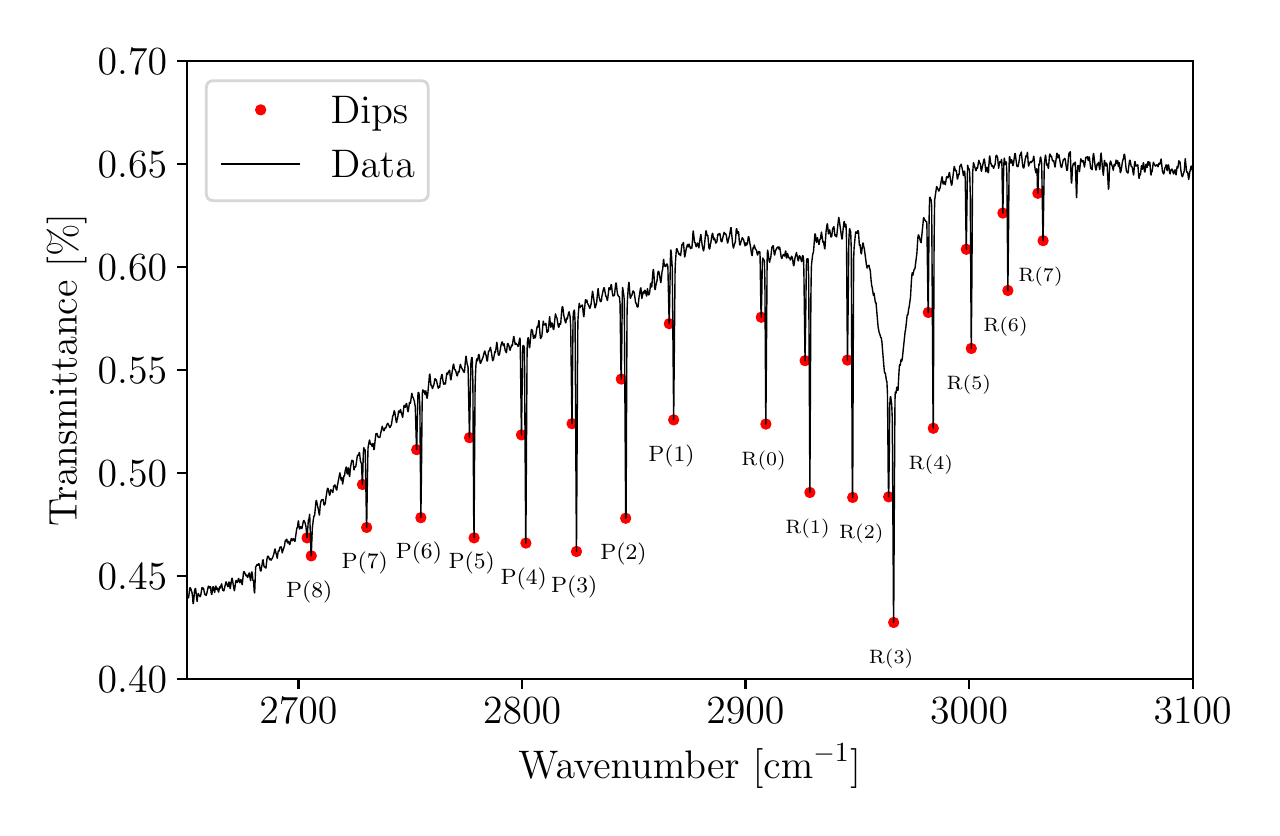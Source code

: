 \begingroup%
\makeatletter%
\begin{pgfpicture}%
\pgfpathrectangle{\pgfpointorigin}{\pgfqpoint{6.121in}{3.902in}}%
\pgfusepath{use as bounding box, clip}%
\begin{pgfscope}%
\pgfsetbuttcap%
\pgfsetmiterjoin%
\definecolor{currentfill}{rgb}{1.0,1.0,1.0}%
\pgfsetfillcolor{currentfill}%
\pgfsetlinewidth{0.0pt}%
\definecolor{currentstroke}{rgb}{1.0,1.0,1.0}%
\pgfsetstrokecolor{currentstroke}%
\pgfsetdash{}{0pt}%
\pgfpathmoveto{\pgfqpoint{0.0in}{-0.0in}}%
\pgfpathlineto{\pgfqpoint{6.121in}{-0.0in}}%
\pgfpathlineto{\pgfqpoint{6.121in}{3.902in}}%
\pgfpathlineto{\pgfqpoint{0.0in}{3.902in}}%
\pgfpathlineto{\pgfqpoint{0.0in}{-0.0in}}%
\pgfpathclose%
\pgfusepath{fill}%
\end{pgfscope}%
\begin{pgfscope}%
\pgfsetbuttcap%
\pgfsetmiterjoin%
\definecolor{currentfill}{rgb}{1.0,1.0,1.0}%
\pgfsetfillcolor{currentfill}%
\pgfsetlinewidth{0.0pt}%
\definecolor{currentstroke}{rgb}{0.0,0.0,0.0}%
\pgfsetstrokecolor{currentstroke}%
\pgfsetstrokeopacity{0.0}%
\pgfsetdash{}{0pt}%
\pgfpathmoveto{\pgfqpoint{0.795in}{0.646in}}%
\pgfpathlineto{\pgfqpoint{5.825in}{0.646in}}%
\pgfpathlineto{\pgfqpoint{5.825in}{3.734in}}%
\pgfpathlineto{\pgfqpoint{0.795in}{3.734in}}%
\pgfpathlineto{\pgfqpoint{0.795in}{0.646in}}%
\pgfpathclose%
\pgfusepath{fill}%
\end{pgfscope}%
\begin{pgfscope}%
\pgfsetbuttcap%
\pgfsetroundjoin%
\definecolor{currentfill}{rgb}{0.0,0.0,0.0}%
\pgfsetfillcolor{currentfill}%
\pgfsetlinewidth{0.803pt}%
\definecolor{currentstroke}{rgb}{0.0,0.0,0.0}%
\pgfsetstrokecolor{currentstroke}%
\pgfsetdash{}{0pt}%
\pgfsys@defobject{currentmarker}{\pgfqpoint{0.0in}{-0.049in}}{\pgfqpoint{0.0in}{0.0in}}{%
\pgfpathmoveto{\pgfqpoint{0.0in}{0.0in}}%
\pgfpathlineto{\pgfqpoint{0.0in}{-0.049in}}%
\pgfusepath{stroke,fill}%
}%
\begin{pgfscope}%
\pgfsys@transformshift{1.354in}{0.646in}%
\pgfsys@useobject{currentmarker}{}%
\end{pgfscope}%
\end{pgfscope}%
\begin{pgfscope}%
\definecolor{textcolor}{rgb}{0.0,0.0,0.0}%
\pgfsetstrokecolor{textcolor}%
\pgfsetfillcolor{textcolor}%
\pgftext[x=1.354in,y=0.549in,,top]{\color{textcolor}\rmfamily\fontsize{14.0}{16.8}\selectfont \(\displaystyle {2700}\)}%
\end{pgfscope}%
\begin{pgfscope}%
\pgfsetbuttcap%
\pgfsetroundjoin%
\definecolor{currentfill}{rgb}{0.0,0.0,0.0}%
\pgfsetfillcolor{currentfill}%
\pgfsetlinewidth{0.803pt}%
\definecolor{currentstroke}{rgb}{0.0,0.0,0.0}%
\pgfsetstrokecolor{currentstroke}%
\pgfsetdash{}{0pt}%
\pgfsys@defobject{currentmarker}{\pgfqpoint{0.0in}{-0.049in}}{\pgfqpoint{0.0in}{0.0in}}{%
\pgfpathmoveto{\pgfqpoint{0.0in}{0.0in}}%
\pgfpathlineto{\pgfqpoint{0.0in}{-0.049in}}%
\pgfusepath{stroke,fill}%
}%
\begin{pgfscope}%
\pgfsys@transformshift{2.472in}{0.646in}%
\pgfsys@useobject{currentmarker}{}%
\end{pgfscope}%
\end{pgfscope}%
\begin{pgfscope}%
\definecolor{textcolor}{rgb}{0.0,0.0,0.0}%
\pgfsetstrokecolor{textcolor}%
\pgfsetfillcolor{textcolor}%
\pgftext[x=2.472in,y=0.549in,,top]{\color{textcolor}\rmfamily\fontsize{14.0}{16.8}\selectfont \(\displaystyle {2800}\)}%
\end{pgfscope}%
\begin{pgfscope}%
\pgfsetbuttcap%
\pgfsetroundjoin%
\definecolor{currentfill}{rgb}{0.0,0.0,0.0}%
\pgfsetfillcolor{currentfill}%
\pgfsetlinewidth{0.803pt}%
\definecolor{currentstroke}{rgb}{0.0,0.0,0.0}%
\pgfsetstrokecolor{currentstroke}%
\pgfsetdash{}{0pt}%
\pgfsys@defobject{currentmarker}{\pgfqpoint{0.0in}{-0.049in}}{\pgfqpoint{0.0in}{0.0in}}{%
\pgfpathmoveto{\pgfqpoint{0.0in}{0.0in}}%
\pgfpathlineto{\pgfqpoint{0.0in}{-0.049in}}%
\pgfusepath{stroke,fill}%
}%
\begin{pgfscope}%
\pgfsys@transformshift{3.589in}{0.646in}%
\pgfsys@useobject{currentmarker}{}%
\end{pgfscope}%
\end{pgfscope}%
\begin{pgfscope}%
\definecolor{textcolor}{rgb}{0.0,0.0,0.0}%
\pgfsetstrokecolor{textcolor}%
\pgfsetfillcolor{textcolor}%
\pgftext[x=3.589in,y=0.549in,,top]{\color{textcolor}\rmfamily\fontsize{14.0}{16.8}\selectfont \(\displaystyle {2900}\)}%
\end{pgfscope}%
\begin{pgfscope}%
\pgfsetbuttcap%
\pgfsetroundjoin%
\definecolor{currentfill}{rgb}{0.0,0.0,0.0}%
\pgfsetfillcolor{currentfill}%
\pgfsetlinewidth{0.803pt}%
\definecolor{currentstroke}{rgb}{0.0,0.0,0.0}%
\pgfsetstrokecolor{currentstroke}%
\pgfsetdash{}{0pt}%
\pgfsys@defobject{currentmarker}{\pgfqpoint{0.0in}{-0.049in}}{\pgfqpoint{0.0in}{0.0in}}{%
\pgfpathmoveto{\pgfqpoint{0.0in}{0.0in}}%
\pgfpathlineto{\pgfqpoint{0.0in}{-0.049in}}%
\pgfusepath{stroke,fill}%
}%
\begin{pgfscope}%
\pgfsys@transformshift{4.707in}{0.646in}%
\pgfsys@useobject{currentmarker}{}%
\end{pgfscope}%
\end{pgfscope}%
\begin{pgfscope}%
\definecolor{textcolor}{rgb}{0.0,0.0,0.0}%
\pgfsetstrokecolor{textcolor}%
\pgfsetfillcolor{textcolor}%
\pgftext[x=4.707in,y=0.549in,,top]{\color{textcolor}\rmfamily\fontsize{14.0}{16.8}\selectfont \(\displaystyle {3000}\)}%
\end{pgfscope}%
\begin{pgfscope}%
\pgfsetbuttcap%
\pgfsetroundjoin%
\definecolor{currentfill}{rgb}{0.0,0.0,0.0}%
\pgfsetfillcolor{currentfill}%
\pgfsetlinewidth{0.803pt}%
\definecolor{currentstroke}{rgb}{0.0,0.0,0.0}%
\pgfsetstrokecolor{currentstroke}%
\pgfsetdash{}{0pt}%
\pgfsys@defobject{currentmarker}{\pgfqpoint{0.0in}{-0.049in}}{\pgfqpoint{0.0in}{0.0in}}{%
\pgfpathmoveto{\pgfqpoint{0.0in}{0.0in}}%
\pgfpathlineto{\pgfqpoint{0.0in}{-0.049in}}%
\pgfusepath{stroke,fill}%
}%
\begin{pgfscope}%
\pgfsys@transformshift{5.825in}{0.646in}%
\pgfsys@useobject{currentmarker}{}%
\end{pgfscope}%
\end{pgfscope}%
\begin{pgfscope}%
\definecolor{textcolor}{rgb}{0.0,0.0,0.0}%
\pgfsetstrokecolor{textcolor}%
\pgfsetfillcolor{textcolor}%
\pgftext[x=5.825in,y=0.549in,,top]{\color{textcolor}\rmfamily\fontsize{14.0}{16.8}\selectfont \(\displaystyle {3100}\)}%
\end{pgfscope}%
\begin{pgfscope}%
\definecolor{textcolor}{rgb}{0.0,0.0,0.0}%
\pgfsetstrokecolor{textcolor}%
\pgfsetfillcolor{textcolor}%
\pgftext[x=3.31in,y=0.321in,,top]{\color{textcolor}\rmfamily\fontsize{14.0}{16.8}\selectfont Wavenumber [cm\(\displaystyle ^{-1}\)]}%
\end{pgfscope}%
\begin{pgfscope}%
\pgfsetbuttcap%
\pgfsetroundjoin%
\definecolor{currentfill}{rgb}{0.0,0.0,0.0}%
\pgfsetfillcolor{currentfill}%
\pgfsetlinewidth{0.803pt}%
\definecolor{currentstroke}{rgb}{0.0,0.0,0.0}%
\pgfsetstrokecolor{currentstroke}%
\pgfsetdash{}{0pt}%
\pgfsys@defobject{currentmarker}{\pgfqpoint{-0.049in}{0.0in}}{\pgfqpoint{-0.0in}{0.0in}}{%
\pgfpathmoveto{\pgfqpoint{-0.0in}{0.0in}}%
\pgfpathlineto{\pgfqpoint{-0.049in}{0.0in}}%
\pgfusepath{stroke,fill}%
}%
\begin{pgfscope}%
\pgfsys@transformshift{0.795in}{0.646in}%
\pgfsys@useobject{currentmarker}{}%
\end{pgfscope}%
\end{pgfscope}%
\begin{pgfscope}%
\definecolor{textcolor}{rgb}{0.0,0.0,0.0}%
\pgfsetstrokecolor{textcolor}%
\pgfsetfillcolor{textcolor}%
\pgftext[x=0.35in, y=0.579in, left, base]{\color{textcolor}\rmfamily\fontsize{14.0}{16.8}\selectfont \(\displaystyle {0.40}\)}%
\end{pgfscope}%
\begin{pgfscope}%
\pgfsetbuttcap%
\pgfsetroundjoin%
\definecolor{currentfill}{rgb}{0.0,0.0,0.0}%
\pgfsetfillcolor{currentfill}%
\pgfsetlinewidth{0.803pt}%
\definecolor{currentstroke}{rgb}{0.0,0.0,0.0}%
\pgfsetstrokecolor{currentstroke}%
\pgfsetdash{}{0pt}%
\pgfsys@defobject{currentmarker}{\pgfqpoint{-0.049in}{0.0in}}{\pgfqpoint{-0.0in}{0.0in}}{%
\pgfpathmoveto{\pgfqpoint{-0.0in}{0.0in}}%
\pgfpathlineto{\pgfqpoint{-0.049in}{0.0in}}%
\pgfusepath{stroke,fill}%
}%
\begin{pgfscope}%
\pgfsys@transformshift{0.795in}{1.161in}%
\pgfsys@useobject{currentmarker}{}%
\end{pgfscope}%
\end{pgfscope}%
\begin{pgfscope}%
\definecolor{textcolor}{rgb}{0.0,0.0,0.0}%
\pgfsetstrokecolor{textcolor}%
\pgfsetfillcolor{textcolor}%
\pgftext[x=0.35in, y=1.093in, left, base]{\color{textcolor}\rmfamily\fontsize{14.0}{16.8}\selectfont \(\displaystyle {0.45}\)}%
\end{pgfscope}%
\begin{pgfscope}%
\pgfsetbuttcap%
\pgfsetroundjoin%
\definecolor{currentfill}{rgb}{0.0,0.0,0.0}%
\pgfsetfillcolor{currentfill}%
\pgfsetlinewidth{0.803pt}%
\definecolor{currentstroke}{rgb}{0.0,0.0,0.0}%
\pgfsetstrokecolor{currentstroke}%
\pgfsetdash{}{0pt}%
\pgfsys@defobject{currentmarker}{\pgfqpoint{-0.049in}{0.0in}}{\pgfqpoint{-0.0in}{0.0in}}{%
\pgfpathmoveto{\pgfqpoint{-0.0in}{0.0in}}%
\pgfpathlineto{\pgfqpoint{-0.049in}{0.0in}}%
\pgfusepath{stroke,fill}%
}%
\begin{pgfscope}%
\pgfsys@transformshift{0.795in}{1.676in}%
\pgfsys@useobject{currentmarker}{}%
\end{pgfscope}%
\end{pgfscope}%
\begin{pgfscope}%
\definecolor{textcolor}{rgb}{0.0,0.0,0.0}%
\pgfsetstrokecolor{textcolor}%
\pgfsetfillcolor{textcolor}%
\pgftext[x=0.35in, y=1.608in, left, base]{\color{textcolor}\rmfamily\fontsize{14.0}{16.8}\selectfont \(\displaystyle {0.50}\)}%
\end{pgfscope}%
\begin{pgfscope}%
\pgfsetbuttcap%
\pgfsetroundjoin%
\definecolor{currentfill}{rgb}{0.0,0.0,0.0}%
\pgfsetfillcolor{currentfill}%
\pgfsetlinewidth{0.803pt}%
\definecolor{currentstroke}{rgb}{0.0,0.0,0.0}%
\pgfsetstrokecolor{currentstroke}%
\pgfsetdash{}{0pt}%
\pgfsys@defobject{currentmarker}{\pgfqpoint{-0.049in}{0.0in}}{\pgfqpoint{-0.0in}{0.0in}}{%
\pgfpathmoveto{\pgfqpoint{-0.0in}{0.0in}}%
\pgfpathlineto{\pgfqpoint{-0.049in}{0.0in}}%
\pgfusepath{stroke,fill}%
}%
\begin{pgfscope}%
\pgfsys@transformshift{0.795in}{2.19in}%
\pgfsys@useobject{currentmarker}{}%
\end{pgfscope}%
\end{pgfscope}%
\begin{pgfscope}%
\definecolor{textcolor}{rgb}{0.0,0.0,0.0}%
\pgfsetstrokecolor{textcolor}%
\pgfsetfillcolor{textcolor}%
\pgftext[x=0.35in, y=2.123in, left, base]{\color{textcolor}\rmfamily\fontsize{14.0}{16.8}\selectfont \(\displaystyle {0.55}\)}%
\end{pgfscope}%
\begin{pgfscope}%
\pgfsetbuttcap%
\pgfsetroundjoin%
\definecolor{currentfill}{rgb}{0.0,0.0,0.0}%
\pgfsetfillcolor{currentfill}%
\pgfsetlinewidth{0.803pt}%
\definecolor{currentstroke}{rgb}{0.0,0.0,0.0}%
\pgfsetstrokecolor{currentstroke}%
\pgfsetdash{}{0pt}%
\pgfsys@defobject{currentmarker}{\pgfqpoint{-0.049in}{0.0in}}{\pgfqpoint{-0.0in}{0.0in}}{%
\pgfpathmoveto{\pgfqpoint{-0.0in}{0.0in}}%
\pgfpathlineto{\pgfqpoint{-0.049in}{0.0in}}%
\pgfusepath{stroke,fill}%
}%
\begin{pgfscope}%
\pgfsys@transformshift{0.795in}{2.705in}%
\pgfsys@useobject{currentmarker}{}%
\end{pgfscope}%
\end{pgfscope}%
\begin{pgfscope}%
\definecolor{textcolor}{rgb}{0.0,0.0,0.0}%
\pgfsetstrokecolor{textcolor}%
\pgfsetfillcolor{textcolor}%
\pgftext[x=0.35in, y=2.638in, left, base]{\color{textcolor}\rmfamily\fontsize{14.0}{16.8}\selectfont \(\displaystyle {0.60}\)}%
\end{pgfscope}%
\begin{pgfscope}%
\pgfsetbuttcap%
\pgfsetroundjoin%
\definecolor{currentfill}{rgb}{0.0,0.0,0.0}%
\pgfsetfillcolor{currentfill}%
\pgfsetlinewidth{0.803pt}%
\definecolor{currentstroke}{rgb}{0.0,0.0,0.0}%
\pgfsetstrokecolor{currentstroke}%
\pgfsetdash{}{0pt}%
\pgfsys@defobject{currentmarker}{\pgfqpoint{-0.049in}{0.0in}}{\pgfqpoint{-0.0in}{0.0in}}{%
\pgfpathmoveto{\pgfqpoint{-0.0in}{0.0in}}%
\pgfpathlineto{\pgfqpoint{-0.049in}{0.0in}}%
\pgfusepath{stroke,fill}%
}%
\begin{pgfscope}%
\pgfsys@transformshift{0.795in}{3.22in}%
\pgfsys@useobject{currentmarker}{}%
\end{pgfscope}%
\end{pgfscope}%
\begin{pgfscope}%
\definecolor{textcolor}{rgb}{0.0,0.0,0.0}%
\pgfsetstrokecolor{textcolor}%
\pgfsetfillcolor{textcolor}%
\pgftext[x=0.35in, y=3.152in, left, base]{\color{textcolor}\rmfamily\fontsize{14.0}{16.8}\selectfont \(\displaystyle {0.65}\)}%
\end{pgfscope}%
\begin{pgfscope}%
\pgfsetbuttcap%
\pgfsetroundjoin%
\definecolor{currentfill}{rgb}{0.0,0.0,0.0}%
\pgfsetfillcolor{currentfill}%
\pgfsetlinewidth{0.803pt}%
\definecolor{currentstroke}{rgb}{0.0,0.0,0.0}%
\pgfsetstrokecolor{currentstroke}%
\pgfsetdash{}{0pt}%
\pgfsys@defobject{currentmarker}{\pgfqpoint{-0.049in}{0.0in}}{\pgfqpoint{-0.0in}{0.0in}}{%
\pgfpathmoveto{\pgfqpoint{-0.0in}{0.0in}}%
\pgfpathlineto{\pgfqpoint{-0.049in}{0.0in}}%
\pgfusepath{stroke,fill}%
}%
\begin{pgfscope}%
\pgfsys@transformshift{0.795in}{3.734in}%
\pgfsys@useobject{currentmarker}{}%
\end{pgfscope}%
\end{pgfscope}%
\begin{pgfscope}%
\definecolor{textcolor}{rgb}{0.0,0.0,0.0}%
\pgfsetstrokecolor{textcolor}%
\pgfsetfillcolor{textcolor}%
\pgftext[x=0.35in, y=3.667in, left, base]{\color{textcolor}\rmfamily\fontsize{14.0}{16.8}\selectfont \(\displaystyle {0.70}\)}%
\end{pgfscope}%
\begin{pgfscope}%
\definecolor{textcolor}{rgb}{0.0,0.0,0.0}%
\pgfsetstrokecolor{textcolor}%
\pgfsetfillcolor{textcolor}%
\pgftext[x=0.294in,y=2.19in,,bottom,rotate=90.0]{\color{textcolor}\rmfamily\fontsize{14.0}{16.8}\selectfont Transmittance [\(\displaystyle \%\)]}%
\end{pgfscope}%
\begin{pgfscope}%
\pgfpathrectangle{\pgfqpoint{0.795in}{0.646in}}{\pgfqpoint{5.029in}{3.088in}}%
\pgfusepath{clip}%
\pgfsetbuttcap%
\pgfsetroundjoin%
\definecolor{currentfill}{rgb}{1.0,0.0,0.0}%
\pgfsetfillcolor{currentfill}%
\pgfsetlinewidth{1.004pt}%
\definecolor{currentstroke}{rgb}{1.0,0.0,0.0}%
\pgfsetstrokecolor{currentstroke}%
\pgfsetdash{}{0pt}%
\pgfsys@defobject{currentmarker}{\pgfqpoint{-0.021in}{-0.021in}}{\pgfqpoint{0.021in}{0.021in}}{%
\pgfpathmoveto{\pgfqpoint{0.0in}{-0.021in}}%
\pgfpathcurveto{\pgfqpoint{0.006in}{-0.021in}}{\pgfqpoint{0.011in}{-0.019in}}{\pgfqpoint{0.015in}{-0.015in}}%
\pgfpathcurveto{\pgfqpoint{0.019in}{-0.011in}}{\pgfqpoint{0.021in}{-0.006in}}{\pgfqpoint{0.021in}{0.0in}}%
\pgfpathcurveto{\pgfqpoint{0.021in}{0.006in}}{\pgfqpoint{0.019in}{0.011in}}{\pgfqpoint{0.015in}{0.015in}}%
\pgfpathcurveto{\pgfqpoint{0.011in}{0.019in}}{\pgfqpoint{0.006in}{0.021in}}{\pgfqpoint{0.0in}{0.021in}}%
\pgfpathcurveto{\pgfqpoint{-0.006in}{0.021in}}{\pgfqpoint{-0.011in}{0.019in}}{\pgfqpoint{-0.015in}{0.015in}}%
\pgfpathcurveto{\pgfqpoint{-0.019in}{0.011in}}{\pgfqpoint{-0.021in}{0.006in}}{\pgfqpoint{-0.021in}{0.0in}}%
\pgfpathcurveto{\pgfqpoint{-0.021in}{-0.006in}}{\pgfqpoint{-0.019in}{-0.011in}}{\pgfqpoint{-0.015in}{-0.015in}}%
\pgfpathcurveto{\pgfqpoint{-0.011in}{-0.019in}}{\pgfqpoint{-0.006in}{-0.021in}}{\pgfqpoint{0.0in}{-0.021in}}%
\pgfpathlineto{\pgfqpoint{0.0in}{-0.021in}}%
\pgfpathclose%
\pgfusepath{stroke,fill}%
}%
\begin{pgfscope}%
\pgfsys@transformshift{5.077in}{2.837in}%
\pgfsys@useobject{currentmarker}{}%
\end{pgfscope}%
\begin{pgfscope}%
\pgfsys@transformshift{5.051in}{3.074in}%
\pgfsys@useobject{currentmarker}{}%
\end{pgfscope}%
\begin{pgfscope}%
\pgfsys@transformshift{4.901in}{2.588in}%
\pgfsys@useobject{currentmarker}{}%
\end{pgfscope}%
\begin{pgfscope}%
\pgfsys@transformshift{4.876in}{2.975in}%
\pgfsys@useobject{currentmarker}{}%
\end{pgfscope}%
\begin{pgfscope}%
\pgfsys@transformshift{4.718in}{2.298in}%
\pgfsys@useobject{currentmarker}{}%
\end{pgfscope}%
\begin{pgfscope}%
\pgfsys@transformshift{4.693in}{2.794in}%
\pgfsys@useobject{currentmarker}{}%
\end{pgfscope}%
\begin{pgfscope}%
\pgfsys@transformshift{4.528in}{1.899in}%
\pgfsys@useobject{currentmarker}{}%
\end{pgfscope}%
\begin{pgfscope}%
\pgfsys@transformshift{4.503in}{2.478in}%
\pgfsys@useobject{currentmarker}{}%
\end{pgfscope}%
\begin{pgfscope}%
\pgfsys@transformshift{4.33in}{0.928in}%
\pgfsys@useobject{currentmarker}{}%
\end{pgfscope}%
\begin{pgfscope}%
\pgfsys@transformshift{4.305in}{1.556in}%
\pgfsys@useobject{currentmarker}{}%
\end{pgfscope}%
\begin{pgfscope}%
\pgfsys@transformshift{4.125in}{1.553in}%
\pgfsys@useobject{currentmarker}{}%
\end{pgfscope}%
\begin{pgfscope}%
\pgfsys@transformshift{4.099in}{2.24in}%
\pgfsys@useobject{currentmarker}{}%
\end{pgfscope}%
\begin{pgfscope}%
\pgfsys@transformshift{3.911in}{1.578in}%
\pgfsys@useobject{currentmarker}{}%
\end{pgfscope}%
\begin{pgfscope}%
\pgfsys@transformshift{3.887in}{2.237in}%
\pgfsys@useobject{currentmarker}{}%
\end{pgfscope}%
\begin{pgfscope}%
\pgfsys@transformshift{3.691in}{1.92in}%
\pgfsys@useobject{currentmarker}{}%
\end{pgfscope}%
\begin{pgfscope}%
\pgfsys@transformshift{3.668in}{2.454in}%
\pgfsys@useobject{currentmarker}{}%
\end{pgfscope}%
\begin{pgfscope}%
\pgfsys@transformshift{3.23in}{1.941in}%
\pgfsys@useobject{currentmarker}{}%
\end{pgfscope}%
\begin{pgfscope}%
\pgfsys@transformshift{3.208in}{2.422in}%
\pgfsys@useobject{currentmarker}{}%
\end{pgfscope}%
\begin{pgfscope}%
\pgfsys@transformshift{2.99in}{1.449in}%
\pgfsys@useobject{currentmarker}{}%
\end{pgfscope}%
\begin{pgfscope}%
\pgfsys@transformshift{2.968in}{2.145in}%
\pgfsys@useobject{currentmarker}{}%
\end{pgfscope}%
\begin{pgfscope}%
\pgfsys@transformshift{2.744in}{1.283in}%
\pgfsys@useobject{currentmarker}{}%
\end{pgfscope}%
\begin{pgfscope}%
\pgfsys@transformshift{2.722in}{1.922in}%
\pgfsys@useobject{currentmarker}{}%
\end{pgfscope}%
\begin{pgfscope}%
\pgfsys@transformshift{2.491in}{1.325in}%
\pgfsys@useobject{currentmarker}{}%
\end{pgfscope}%
\begin{pgfscope}%
\pgfsys@transformshift{2.469in}{1.866in}%
\pgfsys@useobject{currentmarker}{}%
\end{pgfscope}%
\begin{pgfscope}%
\pgfsys@transformshift{2.232in}{1.351in}%
\pgfsys@useobject{currentmarker}{}%
\end{pgfscope}%
\begin{pgfscope}%
\pgfsys@transformshift{2.209in}{1.852in}%
\pgfsys@useobject{currentmarker}{}%
\end{pgfscope}%
\begin{pgfscope}%
\pgfsys@transformshift{1.966in}{1.452in}%
\pgfsys@useobject{currentmarker}{}%
\end{pgfscope}%
\begin{pgfscope}%
\pgfsys@transformshift{1.945in}{1.792in}%
\pgfsys@useobject{currentmarker}{}%
\end{pgfscope}%
\begin{pgfscope}%
\pgfsys@transformshift{1.695in}{1.403in}%
\pgfsys@useobject{currentmarker}{}%
\end{pgfscope}%
\begin{pgfscope}%
\pgfsys@transformshift{1.674in}{1.618in}%
\pgfsys@useobject{currentmarker}{}%
\end{pgfscope}%
\begin{pgfscope}%
\pgfsys@transformshift{1.418in}{1.261in}%
\pgfsys@useobject{currentmarker}{}%
\end{pgfscope}%
\begin{pgfscope}%
\pgfsys@transformshift{1.397in}{1.351in}%
\pgfsys@useobject{currentmarker}{}%
\end{pgfscope}%
\end{pgfscope}%
\begin{pgfscope}%
\pgfpathrectangle{\pgfqpoint{0.795in}{0.646in}}{\pgfqpoint{5.029in}{3.088in}}%
\pgfusepath{clip}%
\pgfsetrectcap%
\pgfsetroundjoin%
\pgfsetlinewidth{0.502pt}%
\definecolor{currentstroke}{rgb}{0.0,0.0,0.0}%
\pgfsetstrokecolor{currentstroke}%
\pgfsetdash{}{0pt}%
\pgfpathmoveto{\pgfqpoint{5.825in}{3.182in}}%
\pgfpathlineto{\pgfqpoint{5.819in}{3.209in}}%
\pgfpathlineto{\pgfqpoint{5.818in}{3.21in}}%
\pgfpathlineto{\pgfqpoint{5.816in}{3.206in}}%
\pgfpathlineto{\pgfqpoint{5.812in}{3.186in}}%
\pgfpathlineto{\pgfqpoint{5.811in}{3.184in}}%
\pgfpathlineto{\pgfqpoint{5.808in}{3.16in}}%
\pgfpathlineto{\pgfqpoint{5.805in}{3.143in}}%
\pgfpathlineto{\pgfqpoint{5.802in}{3.163in}}%
\pgfpathlineto{\pgfqpoint{5.8in}{3.179in}}%
\pgfpathlineto{\pgfqpoint{5.798in}{3.181in}}%
\pgfpathlineto{\pgfqpoint{5.797in}{3.179in}}%
\pgfpathlineto{\pgfqpoint{5.795in}{3.18in}}%
\pgfpathlineto{\pgfqpoint{5.794in}{3.188in}}%
\pgfpathlineto{\pgfqpoint{5.788in}{3.247in}}%
\pgfpathlineto{\pgfqpoint{5.787in}{3.239in}}%
\pgfpathlineto{\pgfqpoint{5.783in}{3.186in}}%
\pgfpathlineto{\pgfqpoint{5.774in}{3.157in}}%
\pgfpathlineto{\pgfqpoint{5.772in}{3.159in}}%
\pgfpathlineto{\pgfqpoint{5.769in}{3.169in}}%
\pgfpathlineto{\pgfqpoint{5.766in}{3.188in}}%
\pgfpathlineto{\pgfqpoint{5.762in}{3.227in}}%
\pgfpathlineto{\pgfqpoint{5.759in}{3.233in}}%
\pgfpathlineto{\pgfqpoint{5.756in}{3.236in}}%
\pgfpathlineto{\pgfqpoint{5.755in}{3.231in}}%
\pgfpathlineto{\pgfqpoint{5.751in}{3.201in}}%
\pgfpathlineto{\pgfqpoint{5.749in}{3.204in}}%
\pgfpathlineto{\pgfqpoint{5.748in}{3.208in}}%
\pgfpathlineto{\pgfqpoint{5.747in}{3.206in}}%
\pgfpathlineto{\pgfqpoint{5.742in}{3.166in}}%
\pgfpathlineto{\pgfqpoint{5.741in}{3.168in}}%
\pgfpathlineto{\pgfqpoint{5.737in}{3.191in}}%
\pgfpathlineto{\pgfqpoint{5.735in}{3.189in}}%
\pgfpathlineto{\pgfqpoint{5.73in}{3.171in}}%
\pgfpathlineto{\pgfqpoint{5.728in}{3.174in}}%
\pgfpathlineto{\pgfqpoint{5.723in}{3.193in}}%
\pgfpathlineto{\pgfqpoint{5.72in}{3.195in}}%
\pgfpathlineto{\pgfqpoint{5.719in}{3.194in}}%
\pgfpathlineto{\pgfqpoint{5.717in}{3.192in}}%
\pgfpathlineto{\pgfqpoint{5.712in}{3.171in}}%
\pgfpathlineto{\pgfqpoint{5.71in}{3.176in}}%
\pgfpathlineto{\pgfqpoint{5.705in}{3.213in}}%
\pgfpathlineto{\pgfqpoint{5.703in}{3.216in}}%
\pgfpathlineto{\pgfqpoint{5.702in}{3.214in}}%
\pgfpathlineto{\pgfqpoint{5.698in}{3.187in}}%
\pgfpathlineto{\pgfqpoint{5.696in}{3.192in}}%
\pgfpathlineto{\pgfqpoint{5.693in}{3.216in}}%
\pgfpathlineto{\pgfqpoint{5.692in}{3.216in}}%
\pgfpathlineto{\pgfqpoint{5.688in}{3.202in}}%
\pgfpathlineto{\pgfqpoint{5.686in}{3.201in}}%
\pgfpathlineto{\pgfqpoint{5.685in}{3.196in}}%
\pgfpathlineto{\pgfqpoint{5.681in}{3.171in}}%
\pgfpathlineto{\pgfqpoint{5.679in}{3.171in}}%
\pgfpathlineto{\pgfqpoint{5.674in}{3.183in}}%
\pgfpathlineto{\pgfqpoint{5.671in}{3.21in}}%
\pgfpathlineto{\pgfqpoint{5.668in}{3.241in}}%
\pgfpathlineto{\pgfqpoint{5.667in}{3.245in}}%
\pgfpathlineto{\pgfqpoint{5.664in}{3.232in}}%
\pgfpathlineto{\pgfqpoint{5.661in}{3.22in}}%
\pgfpathlineto{\pgfqpoint{5.66in}{3.219in}}%
\pgfpathlineto{\pgfqpoint{5.657in}{3.224in}}%
\pgfpathlineto{\pgfqpoint{5.656in}{3.223in}}%
\pgfpathlineto{\pgfqpoint{5.652in}{3.207in}}%
\pgfpathlineto{\pgfqpoint{5.65in}{3.209in}}%
\pgfpathlineto{\pgfqpoint{5.647in}{3.216in}}%
\pgfpathlineto{\pgfqpoint{5.645in}{3.216in}}%
\pgfpathlineto{\pgfqpoint{5.642in}{3.213in}}%
\pgfpathlineto{\pgfqpoint{5.639in}{3.21in}}%
\pgfpathlineto{\pgfqpoint{5.633in}{3.219in}}%
\pgfpathlineto{\pgfqpoint{5.632in}{3.22in}}%
\pgfpathlineto{\pgfqpoint{5.629in}{3.229in}}%
\pgfpathlineto{\pgfqpoint{5.628in}{3.227in}}%
\pgfpathlineto{\pgfqpoint{5.622in}{3.182in}}%
\pgfpathlineto{\pgfqpoint{5.621in}{3.186in}}%
\pgfpathlineto{\pgfqpoint{5.619in}{3.182in}}%
\pgfpathlineto{\pgfqpoint{5.617in}{3.165in}}%
\pgfpathlineto{\pgfqpoint{5.615in}{3.172in}}%
\pgfpathlineto{\pgfqpoint{5.611in}{3.227in}}%
\pgfpathlineto{\pgfqpoint{5.61in}{3.23in}}%
\pgfpathlineto{\pgfqpoint{5.605in}{3.215in}}%
\pgfpathlineto{\pgfqpoint{5.603in}{3.232in}}%
\pgfpathlineto{\pgfqpoint{5.601in}{3.231in}}%
\pgfpathlineto{\pgfqpoint{5.597in}{3.203in}}%
\pgfpathlineto{\pgfqpoint{5.594in}{3.215in}}%
\pgfpathlineto{\pgfqpoint{5.593in}{3.219in}}%
\pgfpathlineto{\pgfqpoint{5.591in}{3.217in}}%
\pgfpathlineto{\pgfqpoint{5.589in}{3.198in}}%
\pgfpathlineto{\pgfqpoint{5.586in}{3.18in}}%
\pgfpathlineto{\pgfqpoint{5.584in}{3.182in}}%
\pgfpathlineto{\pgfqpoint{5.582in}{3.208in}}%
\pgfpathlineto{\pgfqpoint{5.579in}{3.227in}}%
\pgfpathlineto{\pgfqpoint{5.577in}{3.221in}}%
\pgfpathlineto{\pgfqpoint{5.575in}{3.197in}}%
\pgfpathlineto{\pgfqpoint{5.573in}{3.194in}}%
\pgfpathlineto{\pgfqpoint{5.569in}{3.212in}}%
\pgfpathlineto{\pgfqpoint{5.568in}{3.206in}}%
\pgfpathlineto{\pgfqpoint{5.564in}{3.166in}}%
\pgfpathlineto{\pgfqpoint{5.561in}{3.172in}}%
\pgfpathlineto{\pgfqpoint{5.557in}{3.148in}}%
\pgfpathlineto{\pgfqpoint{5.555in}{3.16in}}%
\pgfpathlineto{\pgfqpoint{5.551in}{3.216in}}%
\pgfpathlineto{\pgfqpoint{5.55in}{3.216in}}%
\pgfpathlineto{\pgfqpoint{5.547in}{3.211in}}%
\pgfpathlineto{\pgfqpoint{5.544in}{3.215in}}%
\pgfpathlineto{\pgfqpoint{5.541in}{3.209in}}%
\pgfpathlineto{\pgfqpoint{5.54in}{3.212in}}%
\pgfpathlineto{\pgfqpoint{5.537in}{3.232in}}%
\pgfpathlineto{\pgfqpoint{5.536in}{3.233in}}%
\pgfpathlineto{\pgfqpoint{5.534in}{3.222in}}%
\pgfpathlineto{\pgfqpoint{5.53in}{3.166in}}%
\pgfpathlineto{\pgfqpoint{5.529in}{3.166in}}%
\pgfpathlineto{\pgfqpoint{5.523in}{3.203in}}%
\pgfpathlineto{\pgfqpoint{5.52in}{3.208in}}%
\pgfpathlineto{\pgfqpoint{5.517in}{3.21in}}%
\pgfpathlineto{\pgfqpoint{5.515in}{3.224in}}%
\pgfpathlineto{\pgfqpoint{5.512in}{3.239in}}%
\pgfpathlineto{\pgfqpoint{5.51in}{3.239in}}%
\pgfpathlineto{\pgfqpoint{5.509in}{3.235in}}%
\pgfpathlineto{\pgfqpoint{5.506in}{3.213in}}%
\pgfpathlineto{\pgfqpoint{5.502in}{3.178in}}%
\pgfpathlineto{\pgfqpoint{5.501in}{3.175in}}%
\pgfpathlineto{\pgfqpoint{5.496in}{3.181in}}%
\pgfpathlineto{\pgfqpoint{5.495in}{3.18in}}%
\pgfpathlineto{\pgfqpoint{5.494in}{3.183in}}%
\pgfpathlineto{\pgfqpoint{5.491in}{3.206in}}%
\pgfpathlineto{\pgfqpoint{5.485in}{3.266in}}%
\pgfpathlineto{\pgfqpoint{5.484in}{3.269in}}%
\pgfpathlineto{\pgfqpoint{5.482in}{3.268in}}%
\pgfpathlineto{\pgfqpoint{5.48in}{3.255in}}%
\pgfpathlineto{\pgfqpoint{5.477in}{3.242in}}%
\pgfpathlineto{\pgfqpoint{5.474in}{3.233in}}%
\pgfpathlineto{\pgfqpoint{5.467in}{3.186in}}%
\pgfpathlineto{\pgfqpoint{5.463in}{3.177in}}%
\pgfpathlineto{\pgfqpoint{5.462in}{3.187in}}%
\pgfpathlineto{\pgfqpoint{5.459in}{3.224in}}%
\pgfpathlineto{\pgfqpoint{5.457in}{3.227in}}%
\pgfpathlineto{\pgfqpoint{5.455in}{3.207in}}%
\pgfpathlineto{\pgfqpoint{5.453in}{3.211in}}%
\pgfpathlineto{\pgfqpoint{5.45in}{3.237in}}%
\pgfpathlineto{\pgfqpoint{5.449in}{3.235in}}%
\pgfpathlineto{\pgfqpoint{5.446in}{3.223in}}%
\pgfpathlineto{\pgfqpoint{5.442in}{3.24in}}%
\pgfpathlineto{\pgfqpoint{5.439in}{3.221in}}%
\pgfpathlineto{\pgfqpoint{5.436in}{3.211in}}%
\pgfpathlineto{\pgfqpoint{5.434in}{3.219in}}%
\pgfpathlineto{\pgfqpoint{5.432in}{3.217in}}%
\pgfpathlineto{\pgfqpoint{5.428in}{3.189in}}%
\pgfpathlineto{\pgfqpoint{5.427in}{3.192in}}%
\pgfpathlineto{\pgfqpoint{5.424in}{3.208in}}%
\pgfpathlineto{\pgfqpoint{5.421in}{3.213in}}%
\pgfpathlineto{\pgfqpoint{5.415in}{3.235in}}%
\pgfpathlineto{\pgfqpoint{5.414in}{3.235in}}%
\pgfpathlineto{\pgfqpoint{5.413in}{3.232in}}%
\pgfpathlineto{\pgfqpoint{5.411in}{3.223in}}%
\pgfpathlineto{\pgfqpoint{5.408in}{3.173in}}%
\pgfpathlineto{\pgfqpoint{5.406in}{3.106in}}%
\pgfpathlineto{\pgfqpoint{5.404in}{3.094in}}%
\pgfpathlineto{\pgfqpoint{5.403in}{3.108in}}%
\pgfpathlineto{\pgfqpoint{5.397in}{3.216in}}%
\pgfpathlineto{\pgfqpoint{5.394in}{3.225in}}%
\pgfpathlineto{\pgfqpoint{5.393in}{3.224in}}%
\pgfpathlineto{\pgfqpoint{5.389in}{3.211in}}%
\pgfpathlineto{\pgfqpoint{5.387in}{3.215in}}%
\pgfpathlineto{\pgfqpoint{5.385in}{3.238in}}%
\pgfpathlineto{\pgfqpoint{5.383in}{3.238in}}%
\pgfpathlineto{\pgfqpoint{5.381in}{3.194in}}%
\pgfpathlineto{\pgfqpoint{5.378in}{3.164in}}%
\pgfpathlineto{\pgfqpoint{5.375in}{3.191in}}%
\pgfpathlineto{\pgfqpoint{5.367in}{3.275in}}%
\pgfpathlineto{\pgfqpoint{5.365in}{3.264in}}%
\pgfpathlineto{\pgfqpoint{5.361in}{3.196in}}%
\pgfpathlineto{\pgfqpoint{5.36in}{3.193in}}%
\pgfpathlineto{\pgfqpoint{5.354in}{3.229in}}%
\pgfpathlineto{\pgfqpoint{5.35in}{3.216in}}%
\pgfpathlineto{\pgfqpoint{5.347in}{3.22in}}%
\pgfpathlineto{\pgfqpoint{5.346in}{3.214in}}%
\pgfpathlineto{\pgfqpoint{5.343in}{3.192in}}%
\pgfpathlineto{\pgfqpoint{5.341in}{3.19in}}%
\pgfpathlineto{\pgfqpoint{5.339in}{3.2in}}%
\pgfpathlineto{\pgfqpoint{5.336in}{3.219in}}%
\pgfpathlineto{\pgfqpoint{5.33in}{3.272in}}%
\pgfpathlineto{\pgfqpoint{5.329in}{3.273in}}%
\pgfpathlineto{\pgfqpoint{5.327in}{3.262in}}%
\pgfpathlineto{\pgfqpoint{5.322in}{3.192in}}%
\pgfpathlineto{\pgfqpoint{5.318in}{3.198in}}%
\pgfpathlineto{\pgfqpoint{5.316in}{3.197in}}%
\pgfpathlineto{\pgfqpoint{5.315in}{3.199in}}%
\pgfpathlineto{\pgfqpoint{5.312in}{3.223in}}%
\pgfpathlineto{\pgfqpoint{5.309in}{3.251in}}%
\pgfpathlineto{\pgfqpoint{5.308in}{3.256in}}%
\pgfpathlineto{\pgfqpoint{5.306in}{3.253in}}%
\pgfpathlineto{\pgfqpoint{5.304in}{3.238in}}%
\pgfpathlineto{\pgfqpoint{5.302in}{3.24in}}%
\pgfpathlineto{\pgfqpoint{5.299in}{3.256in}}%
\pgfpathlineto{\pgfqpoint{5.298in}{3.257in}}%
\pgfpathlineto{\pgfqpoint{5.295in}{3.252in}}%
\pgfpathlineto{\pgfqpoint{5.294in}{3.252in}}%
\pgfpathlineto{\pgfqpoint{5.291in}{3.254in}}%
\pgfpathlineto{\pgfqpoint{5.29in}{3.249in}}%
\pgfpathlineto{\pgfqpoint{5.284in}{3.205in}}%
\pgfpathlineto{\pgfqpoint{5.283in}{3.209in}}%
\pgfpathlineto{\pgfqpoint{5.277in}{3.238in}}%
\pgfpathlineto{\pgfqpoint{5.273in}{3.231in}}%
\pgfpathlineto{\pgfqpoint{5.27in}{3.235in}}%
\pgfpathlineto{\pgfqpoint{5.266in}{3.246in}}%
\pgfpathlineto{\pgfqpoint{5.265in}{3.239in}}%
\pgfpathlineto{\pgfqpoint{5.259in}{3.182in}}%
\pgfpathlineto{\pgfqpoint{5.258in}{3.187in}}%
\pgfpathlineto{\pgfqpoint{5.255in}{3.21in}}%
\pgfpathlineto{\pgfqpoint{5.253in}{3.213in}}%
\pgfpathlineto{\pgfqpoint{5.251in}{3.212in}}%
\pgfpathlineto{\pgfqpoint{5.249in}{3.199in}}%
\pgfpathlineto{\pgfqpoint{5.245in}{3.052in}}%
\pgfpathlineto{\pgfqpoint{5.244in}{3.056in}}%
\pgfpathlineto{\pgfqpoint{5.238in}{3.228in}}%
\pgfpathlineto{\pgfqpoint{5.237in}{3.23in}}%
\pgfpathlineto{\pgfqpoint{5.234in}{3.217in}}%
\pgfpathlineto{\pgfqpoint{5.232in}{3.217in}}%
\pgfpathlineto{\pgfqpoint{5.23in}{3.224in}}%
\pgfpathlineto{\pgfqpoint{5.228in}{3.222in}}%
\pgfpathlineto{\pgfqpoint{5.225in}{3.211in}}%
\pgfpathlineto{\pgfqpoint{5.224in}{3.199in}}%
\pgfpathlineto{\pgfqpoint{5.22in}{3.125in}}%
\pgfpathlineto{\pgfqpoint{5.218in}{3.128in}}%
\pgfpathlineto{\pgfqpoint{5.213in}{3.282in}}%
\pgfpathlineto{\pgfqpoint{5.209in}{3.274in}}%
\pgfpathlineto{\pgfqpoint{5.207in}{3.275in}}%
\pgfpathlineto{\pgfqpoint{5.206in}{3.271in}}%
\pgfpathlineto{\pgfqpoint{5.203in}{3.244in}}%
\pgfpathlineto{\pgfqpoint{5.199in}{3.191in}}%
\pgfpathlineto{\pgfqpoint{5.197in}{3.188in}}%
\pgfpathlineto{\pgfqpoint{5.196in}{3.188in}}%
\pgfpathlineto{\pgfqpoint{5.195in}{3.191in}}%
\pgfpathlineto{\pgfqpoint{5.192in}{3.211in}}%
\pgfpathlineto{\pgfqpoint{5.188in}{3.242in}}%
\pgfpathlineto{\pgfqpoint{5.185in}{3.249in}}%
\pgfpathlineto{\pgfqpoint{5.181in}{3.242in}}%
\pgfpathlineto{\pgfqpoint{5.179in}{3.243in}}%
\pgfpathlineto{\pgfqpoint{5.178in}{3.24in}}%
\pgfpathlineto{\pgfqpoint{5.174in}{3.223in}}%
\pgfpathlineto{\pgfqpoint{5.17in}{3.203in}}%
\pgfpathlineto{\pgfqpoint{5.168in}{3.204in}}%
\pgfpathlineto{\pgfqpoint{5.165in}{3.212in}}%
\pgfpathlineto{\pgfqpoint{5.156in}{3.267in}}%
\pgfpathlineto{\pgfqpoint{5.151in}{3.251in}}%
\pgfpathlineto{\pgfqpoint{5.15in}{3.256in}}%
\pgfpathlineto{\pgfqpoint{5.147in}{3.274in}}%
\pgfpathlineto{\pgfqpoint{5.146in}{3.274in}}%
\pgfpathlineto{\pgfqpoint{5.143in}{3.252in}}%
\pgfpathlineto{\pgfqpoint{5.137in}{3.205in}}%
\pgfpathlineto{\pgfqpoint{5.136in}{3.207in}}%
\pgfpathlineto{\pgfqpoint{5.13in}{3.238in}}%
\pgfpathlineto{\pgfqpoint{5.129in}{3.238in}}%
\pgfpathlineto{\pgfqpoint{5.125in}{3.235in}}%
\pgfpathlineto{\pgfqpoint{5.123in}{3.24in}}%
\pgfpathlineto{\pgfqpoint{5.119in}{3.26in}}%
\pgfpathlineto{\pgfqpoint{5.118in}{3.26in}}%
\pgfpathlineto{\pgfqpoint{5.116in}{3.258in}}%
\pgfpathlineto{\pgfqpoint{5.115in}{3.258in}}%
\pgfpathlineto{\pgfqpoint{5.111in}{3.27in}}%
\pgfpathlineto{\pgfqpoint{5.109in}{3.263in}}%
\pgfpathlineto{\pgfqpoint{5.104in}{3.199in}}%
\pgfpathlineto{\pgfqpoint{5.102in}{3.202in}}%
\pgfpathlineto{\pgfqpoint{5.1in}{3.219in}}%
\pgfpathlineto{\pgfqpoint{5.098in}{3.22in}}%
\pgfpathlineto{\pgfqpoint{5.096in}{3.214in}}%
\pgfpathlineto{\pgfqpoint{5.094in}{3.221in}}%
\pgfpathlineto{\pgfqpoint{5.09in}{3.263in}}%
\pgfpathlineto{\pgfqpoint{5.089in}{3.265in}}%
\pgfpathlineto{\pgfqpoint{5.084in}{3.23in}}%
\pgfpathlineto{\pgfqpoint{5.083in}{3.211in}}%
\pgfpathlineto{\pgfqpoint{5.082in}{3.155in}}%
\pgfpathlineto{\pgfqpoint{5.077in}{2.837in}}%
\pgfpathlineto{\pgfqpoint{5.076in}{2.857in}}%
\pgfpathlineto{\pgfqpoint{5.07in}{3.224in}}%
\pgfpathlineto{\pgfqpoint{5.066in}{3.249in}}%
\pgfpathlineto{\pgfqpoint{5.065in}{3.255in}}%
\pgfpathlineto{\pgfqpoint{5.063in}{3.253in}}%
\pgfpathlineto{\pgfqpoint{5.059in}{3.217in}}%
\pgfpathlineto{\pgfqpoint{5.056in}{3.22in}}%
\pgfpathlineto{\pgfqpoint{5.055in}{3.198in}}%
\pgfpathlineto{\pgfqpoint{5.051in}{3.074in}}%
\pgfpathlineto{\pgfqpoint{5.049in}{3.096in}}%
\pgfpathlineto{\pgfqpoint{5.047in}{3.184in}}%
\pgfpathlineto{\pgfqpoint{5.045in}{3.197in}}%
\pgfpathlineto{\pgfqpoint{5.041in}{3.177in}}%
\pgfpathlineto{\pgfqpoint{5.038in}{3.189in}}%
\pgfpathlineto{\pgfqpoint{5.035in}{3.21in}}%
\pgfpathlineto{\pgfqpoint{5.031in}{3.259in}}%
\pgfpathlineto{\pgfqpoint{5.03in}{3.259in}}%
\pgfpathlineto{\pgfqpoint{5.026in}{3.238in}}%
\pgfpathlineto{\pgfqpoint{5.021in}{3.233in}}%
\pgfpathlineto{\pgfqpoint{5.019in}{3.228in}}%
\pgfpathlineto{\pgfqpoint{5.016in}{3.233in}}%
\pgfpathlineto{\pgfqpoint{5.014in}{3.232in}}%
\pgfpathlineto{\pgfqpoint{5.012in}{3.226in}}%
\pgfpathlineto{\pgfqpoint{5.009in}{3.226in}}%
\pgfpathlineto{\pgfqpoint{5.005in}{3.21in}}%
\pgfpathlineto{\pgfqpoint{5.003in}{3.22in}}%
\pgfpathlineto{\pgfqpoint{4.999in}{3.279in}}%
\pgfpathlineto{\pgfqpoint{4.998in}{3.276in}}%
\pgfpathlineto{\pgfqpoint{4.995in}{3.256in}}%
\pgfpathlineto{\pgfqpoint{4.994in}{3.257in}}%
\pgfpathlineto{\pgfqpoint{4.992in}{3.261in}}%
\pgfpathlineto{\pgfqpoint{4.991in}{3.261in}}%
\pgfpathlineto{\pgfqpoint{4.988in}{3.246in}}%
\pgfpathlineto{\pgfqpoint{4.981in}{3.201in}}%
\pgfpathlineto{\pgfqpoint{4.98in}{3.2in}}%
\pgfpathlineto{\pgfqpoint{4.978in}{3.201in}}%
\pgfpathlineto{\pgfqpoint{4.975in}{3.211in}}%
\pgfpathlineto{\pgfqpoint{4.973in}{3.232in}}%
\pgfpathlineto{\pgfqpoint{4.968in}{3.28in}}%
\pgfpathlineto{\pgfqpoint{4.967in}{3.278in}}%
\pgfpathlineto{\pgfqpoint{4.964in}{3.266in}}%
\pgfpathlineto{\pgfqpoint{4.961in}{3.265in}}%
\pgfpathlineto{\pgfqpoint{4.959in}{3.247in}}%
\pgfpathlineto{\pgfqpoint{4.954in}{3.217in}}%
\pgfpathlineto{\pgfqpoint{4.952in}{3.208in}}%
\pgfpathlineto{\pgfqpoint{4.95in}{3.207in}}%
\pgfpathlineto{\pgfqpoint{4.946in}{3.21in}}%
\pgfpathlineto{\pgfqpoint{4.945in}{3.214in}}%
\pgfpathlineto{\pgfqpoint{4.938in}{3.273in}}%
\pgfpathlineto{\pgfqpoint{4.936in}{3.272in}}%
\pgfpathlineto{\pgfqpoint{4.935in}{3.267in}}%
\pgfpathlineto{\pgfqpoint{4.928in}{3.215in}}%
\pgfpathlineto{\pgfqpoint{4.926in}{3.212in}}%
\pgfpathlineto{\pgfqpoint{4.925in}{3.214in}}%
\pgfpathlineto{\pgfqpoint{4.921in}{3.24in}}%
\pgfpathlineto{\pgfqpoint{4.919in}{3.241in}}%
\pgfpathlineto{\pgfqpoint{4.915in}{3.225in}}%
\pgfpathlineto{\pgfqpoint{4.914in}{3.23in}}%
\pgfpathlineto{\pgfqpoint{4.91in}{3.258in}}%
\pgfpathlineto{\pgfqpoint{4.908in}{3.251in}}%
\pgfpathlineto{\pgfqpoint{4.907in}{3.198in}}%
\pgfpathlineto{\pgfqpoint{4.904in}{2.855in}}%
\pgfpathlineto{\pgfqpoint{4.901in}{2.588in}}%
\pgfpathlineto{\pgfqpoint{4.9in}{2.677in}}%
\pgfpathlineto{\pgfqpoint{4.896in}{3.169in}}%
\pgfpathlineto{\pgfqpoint{4.893in}{3.231in}}%
\pgfpathlineto{\pgfqpoint{4.889in}{3.218in}}%
\pgfpathlineto{\pgfqpoint{4.883in}{3.25in}}%
\pgfpathlineto{\pgfqpoint{4.882in}{3.242in}}%
\pgfpathlineto{\pgfqpoint{4.88in}{3.199in}}%
\pgfpathlineto{\pgfqpoint{4.876in}{2.975in}}%
\pgfpathlineto{\pgfqpoint{4.875in}{3.002in}}%
\pgfpathlineto{\pgfqpoint{4.871in}{3.227in}}%
\pgfpathlineto{\pgfqpoint{4.869in}{3.243in}}%
\pgfpathlineto{\pgfqpoint{4.865in}{3.227in}}%
\pgfpathlineto{\pgfqpoint{4.861in}{3.232in}}%
\pgfpathlineto{\pgfqpoint{4.859in}{3.227in}}%
\pgfpathlineto{\pgfqpoint{4.855in}{3.199in}}%
\pgfpathlineto{\pgfqpoint{4.852in}{3.226in}}%
\pgfpathlineto{\pgfqpoint{4.85in}{3.251in}}%
\pgfpathlineto{\pgfqpoint{4.847in}{3.259in}}%
\pgfpathlineto{\pgfqpoint{4.844in}{3.264in}}%
\pgfpathlineto{\pgfqpoint{4.843in}{3.264in}}%
\pgfpathlineto{\pgfqpoint{4.841in}{3.257in}}%
\pgfpathlineto{\pgfqpoint{4.837in}{3.218in}}%
\pgfpathlineto{\pgfqpoint{4.833in}{3.209in}}%
\pgfpathlineto{\pgfqpoint{4.83in}{3.199in}}%
\pgfpathlineto{\pgfqpoint{4.829in}{3.2in}}%
\pgfpathlineto{\pgfqpoint{4.824in}{3.213in}}%
\pgfpathlineto{\pgfqpoint{4.822in}{3.209in}}%
\pgfpathlineto{\pgfqpoint{4.82in}{3.212in}}%
\pgfpathlineto{\pgfqpoint{4.817in}{3.223in}}%
\pgfpathlineto{\pgfqpoint{4.816in}{3.222in}}%
\pgfpathlineto{\pgfqpoint{4.815in}{3.223in}}%
\pgfpathlineto{\pgfqpoint{4.812in}{3.248in}}%
\pgfpathlineto{\pgfqpoint{4.811in}{3.26in}}%
\pgfpathlineto{\pgfqpoint{4.809in}{3.258in}}%
\pgfpathlineto{\pgfqpoint{4.806in}{3.215in}}%
\pgfpathlineto{\pgfqpoint{4.804in}{3.177in}}%
\pgfpathlineto{\pgfqpoint{4.802in}{3.177in}}%
\pgfpathlineto{\pgfqpoint{4.797in}{3.204in}}%
\pgfpathlineto{\pgfqpoint{4.795in}{3.203in}}%
\pgfpathlineto{\pgfqpoint{4.791in}{3.181in}}%
\pgfpathlineto{\pgfqpoint{4.788in}{3.208in}}%
\pgfpathlineto{\pgfqpoint{4.785in}{3.235in}}%
\pgfpathlineto{\pgfqpoint{4.783in}{3.245in}}%
\pgfpathlineto{\pgfqpoint{4.781in}{3.242in}}%
\pgfpathlineto{\pgfqpoint{4.774in}{3.209in}}%
\pgfpathlineto{\pgfqpoint{4.773in}{3.205in}}%
\pgfpathlineto{\pgfqpoint{4.769in}{3.184in}}%
\pgfpathlineto{\pgfqpoint{4.767in}{3.191in}}%
\pgfpathlineto{\pgfqpoint{4.763in}{3.223in}}%
\pgfpathlineto{\pgfqpoint{4.76in}{3.225in}}%
\pgfpathlineto{\pgfqpoint{4.756in}{3.239in}}%
\pgfpathlineto{\pgfqpoint{4.755in}{3.235in}}%
\pgfpathlineto{\pgfqpoint{4.749in}{3.199in}}%
\pgfpathlineto{\pgfqpoint{4.746in}{3.202in}}%
\pgfpathlineto{\pgfqpoint{4.745in}{3.199in}}%
\pgfpathlineto{\pgfqpoint{4.742in}{3.187in}}%
\pgfpathlineto{\pgfqpoint{4.741in}{3.187in}}%
\pgfpathlineto{\pgfqpoint{4.729in}{3.227in}}%
\pgfpathlineto{\pgfqpoint{4.727in}{3.204in}}%
\pgfpathlineto{\pgfqpoint{4.725in}{3.177in}}%
\pgfpathlineto{\pgfqpoint{4.724in}{3.097in}}%
\pgfpathlineto{\pgfqpoint{4.721in}{2.644in}}%
\pgfpathlineto{\pgfqpoint{4.718in}{2.298in}}%
\pgfpathlineto{\pgfqpoint{4.717in}{2.412in}}%
\pgfpathlineto{\pgfqpoint{4.713in}{3.064in}}%
\pgfpathlineto{\pgfqpoint{4.71in}{3.178in}}%
\pgfpathlineto{\pgfqpoint{4.707in}{3.197in}}%
\pgfpathlineto{\pgfqpoint{4.706in}{3.195in}}%
\pgfpathlineto{\pgfqpoint{4.704in}{3.196in}}%
\pgfpathlineto{\pgfqpoint{4.7in}{3.214in}}%
\pgfpathlineto{\pgfqpoint{4.699in}{3.19in}}%
\pgfpathlineto{\pgfqpoint{4.696in}{2.987in}}%
\pgfpathlineto{\pgfqpoint{4.693in}{2.794in}}%
\pgfpathlineto{\pgfqpoint{4.692in}{2.835in}}%
\pgfpathlineto{\pgfqpoint{4.688in}{3.143in}}%
\pgfpathlineto{\pgfqpoint{4.685in}{3.184in}}%
\pgfpathlineto{\pgfqpoint{4.683in}{3.184in}}%
\pgfpathlineto{\pgfqpoint{4.679in}{3.162in}}%
\pgfpathlineto{\pgfqpoint{4.678in}{3.166in}}%
\pgfpathlineto{\pgfqpoint{4.674in}{3.192in}}%
\pgfpathlineto{\pgfqpoint{4.671in}{3.204in}}%
\pgfpathlineto{\pgfqpoint{4.668in}{3.219in}}%
\pgfpathlineto{\pgfqpoint{4.667in}{3.219in}}%
\pgfpathlineto{\pgfqpoint{4.664in}{3.21in}}%
\pgfpathlineto{\pgfqpoint{4.662in}{3.211in}}%
\pgfpathlineto{\pgfqpoint{4.661in}{3.21in}}%
\pgfpathlineto{\pgfqpoint{4.658in}{3.181in}}%
\pgfpathlineto{\pgfqpoint{4.657in}{3.168in}}%
\pgfpathlineto{\pgfqpoint{4.655in}{3.166in}}%
\pgfpathlineto{\pgfqpoint{4.654in}{3.168in}}%
\pgfpathlineto{\pgfqpoint{4.653in}{3.164in}}%
\pgfpathlineto{\pgfqpoint{4.65in}{3.146in}}%
\pgfpathlineto{\pgfqpoint{4.648in}{3.145in}}%
\pgfpathlineto{\pgfqpoint{4.646in}{3.167in}}%
\pgfpathlineto{\pgfqpoint{4.643in}{3.187in}}%
\pgfpathlineto{\pgfqpoint{4.641in}{3.188in}}%
\pgfpathlineto{\pgfqpoint{4.64in}{3.186in}}%
\pgfpathlineto{\pgfqpoint{4.639in}{3.187in}}%
\pgfpathlineto{\pgfqpoint{4.633in}{3.208in}}%
\pgfpathlineto{\pgfqpoint{4.632in}{3.204in}}%
\pgfpathlineto{\pgfqpoint{4.621in}{3.115in}}%
\pgfpathlineto{\pgfqpoint{4.619in}{3.115in}}%
\pgfpathlineto{\pgfqpoint{4.615in}{3.136in}}%
\pgfpathlineto{\pgfqpoint{4.609in}{3.178in}}%
\pgfpathlineto{\pgfqpoint{4.608in}{3.178in}}%
\pgfpathlineto{\pgfqpoint{4.604in}{3.159in}}%
\pgfpathlineto{\pgfqpoint{4.601in}{3.151in}}%
\pgfpathlineto{\pgfqpoint{4.6in}{3.152in}}%
\pgfpathlineto{\pgfqpoint{4.597in}{3.157in}}%
\pgfpathlineto{\pgfqpoint{4.595in}{3.157in}}%
\pgfpathlineto{\pgfqpoint{4.594in}{3.154in}}%
\pgfpathlineto{\pgfqpoint{4.591in}{3.134in}}%
\pgfpathlineto{\pgfqpoint{4.588in}{3.117in}}%
\pgfpathlineto{\pgfqpoint{4.587in}{3.118in}}%
\pgfpathlineto{\pgfqpoint{4.583in}{3.132in}}%
\pgfpathlineto{\pgfqpoint{4.581in}{3.132in}}%
\pgfpathlineto{\pgfqpoint{4.577in}{3.12in}}%
\pgfpathlineto{\pgfqpoint{4.574in}{3.143in}}%
\pgfpathlineto{\pgfqpoint{4.572in}{3.157in}}%
\pgfpathlineto{\pgfqpoint{4.569in}{3.143in}}%
\pgfpathlineto{\pgfqpoint{4.562in}{3.101in}}%
\pgfpathlineto{\pgfqpoint{4.556in}{3.085in}}%
\pgfpathlineto{\pgfqpoint{4.548in}{3.101in}}%
\pgfpathlineto{\pgfqpoint{4.545in}{3.108in}}%
\pgfpathlineto{\pgfqpoint{4.544in}{3.104in}}%
\pgfpathlineto{\pgfqpoint{4.535in}{3.041in}}%
\pgfpathlineto{\pgfqpoint{4.534in}{2.984in}}%
\pgfpathlineto{\pgfqpoint{4.532in}{2.82in}}%
\pgfpathlineto{\pgfqpoint{4.528in}{1.899in}}%
\pgfpathlineto{\pgfqpoint{4.527in}{1.91in}}%
\pgfpathlineto{\pgfqpoint{4.52in}{3.01in}}%
\pgfpathlineto{\pgfqpoint{4.517in}{3.042in}}%
\pgfpathlineto{\pgfqpoint{4.514in}{3.045in}}%
\pgfpathlineto{\pgfqpoint{4.512in}{3.054in}}%
\pgfpathlineto{\pgfqpoint{4.51in}{3.052in}}%
\pgfpathlineto{\pgfqpoint{4.509in}{3.025in}}%
\pgfpathlineto{\pgfqpoint{4.507in}{2.94in}}%
\pgfpathlineto{\pgfqpoint{4.503in}{2.478in}}%
\pgfpathlineto{\pgfqpoint{4.502in}{2.483in}}%
\pgfpathlineto{\pgfqpoint{4.496in}{2.917in}}%
\pgfpathlineto{\pgfqpoint{4.495in}{2.932in}}%
\pgfpathlineto{\pgfqpoint{4.492in}{2.931in}}%
\pgfpathlineto{\pgfqpoint{4.488in}{2.94in}}%
\pgfpathlineto{\pgfqpoint{4.485in}{2.939in}}%
\pgfpathlineto{\pgfqpoint{4.484in}{2.941in}}%
\pgfpathlineto{\pgfqpoint{4.481in}{2.952in}}%
\pgfpathlineto{\pgfqpoint{4.479in}{2.949in}}%
\pgfpathlineto{\pgfqpoint{4.475in}{2.906in}}%
\pgfpathlineto{\pgfqpoint{4.467in}{2.827in}}%
\pgfpathlineto{\pgfqpoint{4.465in}{2.83in}}%
\pgfpathlineto{\pgfqpoint{4.458in}{2.855in}}%
\pgfpathlineto{\pgfqpoint{4.456in}{2.862in}}%
\pgfpathlineto{\pgfqpoint{4.454in}{2.866in}}%
\pgfpathlineto{\pgfqpoint{4.453in}{2.865in}}%
\pgfpathlineto{\pgfqpoint{4.451in}{2.853in}}%
\pgfpathlineto{\pgfqpoint{4.446in}{2.774in}}%
\pgfpathlineto{\pgfqpoint{4.436in}{2.695in}}%
\pgfpathlineto{\pgfqpoint{4.433in}{2.695in}}%
\pgfpathlineto{\pgfqpoint{4.432in}{2.692in}}%
\pgfpathlineto{\pgfqpoint{4.426in}{2.664in}}%
\pgfpathlineto{\pgfqpoint{4.424in}{2.676in}}%
\pgfpathlineto{\pgfqpoint{4.422in}{2.675in}}%
\pgfpathlineto{\pgfqpoint{4.419in}{2.641in}}%
\pgfpathlineto{\pgfqpoint{4.414in}{2.554in}}%
\pgfpathlineto{\pgfqpoint{4.407in}{2.503in}}%
\pgfpathlineto{\pgfqpoint{4.405in}{2.498in}}%
\pgfpathlineto{\pgfqpoint{4.401in}{2.466in}}%
\pgfpathlineto{\pgfqpoint{4.4in}{2.465in}}%
\pgfpathlineto{\pgfqpoint{4.398in}{2.466in}}%
\pgfpathlineto{\pgfqpoint{4.397in}{2.461in}}%
\pgfpathlineto{\pgfqpoint{4.39in}{2.395in}}%
\pgfpathlineto{\pgfqpoint{4.387in}{2.38in}}%
\pgfpathlineto{\pgfqpoint{4.373in}{2.246in}}%
\pgfpathlineto{\pgfqpoint{4.37in}{2.234in}}%
\pgfpathlineto{\pgfqpoint{4.368in}{2.244in}}%
\pgfpathlineto{\pgfqpoint{4.366in}{2.238in}}%
\pgfpathlineto{\pgfqpoint{4.363in}{2.214in}}%
\pgfpathlineto{\pgfqpoint{4.362in}{2.214in}}%
\pgfpathlineto{\pgfqpoint{4.361in}{2.218in}}%
\pgfpathlineto{\pgfqpoint{4.359in}{2.215in}}%
\pgfpathlineto{\pgfqpoint{4.356in}{2.172in}}%
\pgfpathlineto{\pgfqpoint{4.352in}{2.094in}}%
\pgfpathlineto{\pgfqpoint{4.351in}{2.088in}}%
\pgfpathlineto{\pgfqpoint{4.349in}{2.091in}}%
\pgfpathlineto{\pgfqpoint{4.347in}{2.105in}}%
\pgfpathlineto{\pgfqpoint{4.345in}{2.101in}}%
\pgfpathlineto{\pgfqpoint{4.342in}{2.076in}}%
\pgfpathlineto{\pgfqpoint{4.341in}{2.074in}}%
\pgfpathlineto{\pgfqpoint{4.338in}{2.08in}}%
\pgfpathlineto{\pgfqpoint{4.337in}{2.06in}}%
\pgfpathlineto{\pgfqpoint{4.336in}{1.981in}}%
\pgfpathlineto{\pgfqpoint{4.333in}{1.476in}}%
\pgfpathlineto{\pgfqpoint{4.33in}{0.928in}}%
\pgfpathlineto{\pgfqpoint{4.329in}{0.981in}}%
\pgfpathlineto{\pgfqpoint{4.323in}{1.949in}}%
\pgfpathlineto{\pgfqpoint{4.32in}{2.02in}}%
\pgfpathlineto{\pgfqpoint{4.315in}{2.057in}}%
\pgfpathlineto{\pgfqpoint{4.313in}{2.055in}}%
\pgfpathlineto{\pgfqpoint{4.312in}{2.042in}}%
\pgfpathlineto{\pgfqpoint{4.31in}{2.003in}}%
\pgfpathlineto{\pgfqpoint{4.308in}{1.761in}}%
\pgfpathlineto{\pgfqpoint{4.305in}{1.556in}}%
\pgfpathlineto{\pgfqpoint{4.303in}{1.627in}}%
\pgfpathlineto{\pgfqpoint{4.299in}{2.07in}}%
\pgfpathlineto{\pgfqpoint{4.296in}{2.134in}}%
\pgfpathlineto{\pgfqpoint{4.295in}{2.134in}}%
\pgfpathlineto{\pgfqpoint{4.294in}{2.136in}}%
\pgfpathlineto{\pgfqpoint{4.288in}{2.176in}}%
\pgfpathlineto{\pgfqpoint{4.287in}{2.176in}}%
\pgfpathlineto{\pgfqpoint{4.285in}{2.175in}}%
\pgfpathlineto{\pgfqpoint{4.284in}{2.179in}}%
\pgfpathlineto{\pgfqpoint{4.281in}{2.209in}}%
\pgfpathlineto{\pgfqpoint{4.271in}{2.332in}}%
\pgfpathlineto{\pgfqpoint{4.268in}{2.351in}}%
\pgfpathlineto{\pgfqpoint{4.266in}{2.352in}}%
\pgfpathlineto{\pgfqpoint{4.257in}{2.38in}}%
\pgfpathlineto{\pgfqpoint{4.252in}{2.406in}}%
\pgfpathlineto{\pgfqpoint{4.245in}{2.488in}}%
\pgfpathlineto{\pgfqpoint{4.242in}{2.524in}}%
\pgfpathlineto{\pgfqpoint{4.241in}{2.529in}}%
\pgfpathlineto{\pgfqpoint{4.239in}{2.527in}}%
\pgfpathlineto{\pgfqpoint{4.238in}{2.53in}}%
\pgfpathlineto{\pgfqpoint{4.232in}{2.574in}}%
\pgfpathlineto{\pgfqpoint{4.229in}{2.563in}}%
\pgfpathlineto{\pgfqpoint{4.228in}{2.567in}}%
\pgfpathlineto{\pgfqpoint{4.222in}{2.607in}}%
\pgfpathlineto{\pgfqpoint{4.221in}{2.608in}}%
\pgfpathlineto{\pgfqpoint{4.22in}{2.613in}}%
\pgfpathlineto{\pgfqpoint{4.217in}{2.639in}}%
\pgfpathlineto{\pgfqpoint{4.213in}{2.688in}}%
\pgfpathlineto{\pgfqpoint{4.21in}{2.697in}}%
\pgfpathlineto{\pgfqpoint{4.207in}{2.713in}}%
\pgfpathlineto{\pgfqpoint{4.206in}{2.714in}}%
\pgfpathlineto{\pgfqpoint{4.203in}{2.712in}}%
\pgfpathlineto{\pgfqpoint{4.201in}{2.711in}}%
\pgfpathlineto{\pgfqpoint{4.197in}{2.7in}}%
\pgfpathlineto{\pgfqpoint{4.194in}{2.715in}}%
\pgfpathlineto{\pgfqpoint{4.183in}{2.798in}}%
\pgfpathlineto{\pgfqpoint{4.18in}{2.808in}}%
\pgfpathlineto{\pgfqpoint{4.178in}{2.824in}}%
\pgfpathlineto{\pgfqpoint{4.176in}{2.825in}}%
\pgfpathlineto{\pgfqpoint{4.175in}{2.82in}}%
\pgfpathlineto{\pgfqpoint{4.172in}{2.798in}}%
\pgfpathlineto{\pgfqpoint{4.169in}{2.772in}}%
\pgfpathlineto{\pgfqpoint{4.168in}{2.771in}}%
\pgfpathlineto{\pgfqpoint{4.166in}{2.778in}}%
\pgfpathlineto{\pgfqpoint{4.162in}{2.817in}}%
\pgfpathlineto{\pgfqpoint{4.161in}{2.816in}}%
\pgfpathlineto{\pgfqpoint{4.159in}{2.813in}}%
\pgfpathlineto{\pgfqpoint{4.158in}{2.82in}}%
\pgfpathlineto{\pgfqpoint{4.154in}{2.882in}}%
\pgfpathlineto{\pgfqpoint{4.152in}{2.887in}}%
\pgfpathlineto{\pgfqpoint{4.151in}{2.887in}}%
\pgfpathlineto{\pgfqpoint{4.15in}{2.885in}}%
\pgfpathlineto{\pgfqpoint{4.146in}{2.874in}}%
\pgfpathlineto{\pgfqpoint{4.144in}{2.875in}}%
\pgfpathlineto{\pgfqpoint{4.141in}{2.881in}}%
\pgfpathlineto{\pgfqpoint{4.14in}{2.88in}}%
\pgfpathlineto{\pgfqpoint{4.137in}{2.853in}}%
\pgfpathlineto{\pgfqpoint{4.133in}{2.808in}}%
\pgfpathlineto{\pgfqpoint{4.132in}{2.8in}}%
\pgfpathlineto{\pgfqpoint{4.13in}{2.748in}}%
\pgfpathlineto{\pgfqpoint{4.129in}{2.572in}}%
\pgfpathlineto{\pgfqpoint{4.125in}{1.553in}}%
\pgfpathlineto{\pgfqpoint{4.123in}{1.587in}}%
\pgfpathlineto{\pgfqpoint{4.118in}{2.796in}}%
\pgfpathlineto{\pgfqpoint{4.115in}{2.881in}}%
\pgfpathlineto{\pgfqpoint{4.112in}{2.889in}}%
\pgfpathlineto{\pgfqpoint{4.111in}{2.896in}}%
\pgfpathlineto{\pgfqpoint{4.109in}{2.896in}}%
\pgfpathlineto{\pgfqpoint{4.108in}{2.878in}}%
\pgfpathlineto{\pgfqpoint{4.106in}{2.842in}}%
\pgfpathlineto{\pgfqpoint{4.105in}{2.778in}}%
\pgfpathlineto{\pgfqpoint{4.102in}{2.478in}}%
\pgfpathlineto{\pgfqpoint{4.099in}{2.24in}}%
\pgfpathlineto{\pgfqpoint{4.098in}{2.325in}}%
\pgfpathlineto{\pgfqpoint{4.094in}{2.849in}}%
\pgfpathlineto{\pgfqpoint{4.092in}{2.908in}}%
\pgfpathlineto{\pgfqpoint{4.091in}{2.919in}}%
\pgfpathlineto{\pgfqpoint{4.088in}{2.905in}}%
\pgfpathlineto{\pgfqpoint{4.087in}{2.907in}}%
\pgfpathlineto{\pgfqpoint{4.083in}{2.933in}}%
\pgfpathlineto{\pgfqpoint{4.081in}{2.928in}}%
\pgfpathlineto{\pgfqpoint{4.077in}{2.893in}}%
\pgfpathlineto{\pgfqpoint{4.073in}{2.848in}}%
\pgfpathlineto{\pgfqpoint{4.071in}{2.845in}}%
\pgfpathlineto{\pgfqpoint{4.07in}{2.85in}}%
\pgfpathlineto{\pgfqpoint{4.06in}{2.925in}}%
\pgfpathlineto{\pgfqpoint{4.056in}{2.952in}}%
\pgfpathlineto{\pgfqpoint{4.055in}{2.953in}}%
\pgfpathlineto{\pgfqpoint{4.052in}{2.926in}}%
\pgfpathlineto{\pgfqpoint{4.046in}{2.867in}}%
\pgfpathlineto{\pgfqpoint{4.045in}{2.856in}}%
\pgfpathlineto{\pgfqpoint{4.044in}{2.856in}}%
\pgfpathlineto{\pgfqpoint{4.041in}{2.866in}}%
\pgfpathlineto{\pgfqpoint{4.039in}{2.865in}}%
\pgfpathlineto{\pgfqpoint{4.038in}{2.861in}}%
\pgfpathlineto{\pgfqpoint{4.037in}{2.861in}}%
\pgfpathlineto{\pgfqpoint{4.035in}{2.87in}}%
\pgfpathlineto{\pgfqpoint{4.031in}{2.907in}}%
\pgfpathlineto{\pgfqpoint{4.03in}{2.906in}}%
\pgfpathlineto{\pgfqpoint{4.025in}{2.897in}}%
\pgfpathlineto{\pgfqpoint{4.02in}{2.857in}}%
\pgfpathlineto{\pgfqpoint{4.017in}{2.855in}}%
\pgfpathlineto{\pgfqpoint{4.016in}{2.857in}}%
\pgfpathlineto{\pgfqpoint{4.013in}{2.874in}}%
\pgfpathlineto{\pgfqpoint{4.01in}{2.891in}}%
\pgfpathlineto{\pgfqpoint{4.009in}{2.89in}}%
\pgfpathlineto{\pgfqpoint{4.004in}{2.871in}}%
\pgfpathlineto{\pgfqpoint{4.003in}{2.876in}}%
\pgfpathlineto{\pgfqpoint{3.999in}{2.921in}}%
\pgfpathlineto{\pgfqpoint{3.997in}{2.92in}}%
\pgfpathlineto{\pgfqpoint{3.992in}{2.884in}}%
\pgfpathlineto{\pgfqpoint{3.986in}{2.796in}}%
\pgfpathlineto{\pgfqpoint{3.985in}{2.797in}}%
\pgfpathlineto{\pgfqpoint{3.979in}{2.833in}}%
\pgfpathlineto{\pgfqpoint{3.978in}{2.828in}}%
\pgfpathlineto{\pgfqpoint{3.976in}{2.83in}}%
\pgfpathlineto{\pgfqpoint{3.969in}{2.88in}}%
\pgfpathlineto{\pgfqpoint{3.968in}{2.876in}}%
\pgfpathlineto{\pgfqpoint{3.964in}{2.845in}}%
\pgfpathlineto{\pgfqpoint{3.961in}{2.843in}}%
\pgfpathlineto{\pgfqpoint{3.958in}{2.827in}}%
\pgfpathlineto{\pgfqpoint{3.957in}{2.819in}}%
\pgfpathlineto{\pgfqpoint{3.956in}{2.818in}}%
\pgfpathlineto{\pgfqpoint{3.953in}{2.832in}}%
\pgfpathlineto{\pgfqpoint{3.949in}{2.852in}}%
\pgfpathlineto{\pgfqpoint{3.947in}{2.848in}}%
\pgfpathlineto{\pgfqpoint{3.944in}{2.829in}}%
\pgfpathlineto{\pgfqpoint{3.943in}{2.831in}}%
\pgfpathlineto{\pgfqpoint{3.939in}{2.868in}}%
\pgfpathlineto{\pgfqpoint{3.937in}{2.871in}}%
\pgfpathlineto{\pgfqpoint{3.936in}{2.868in}}%
\pgfpathlineto{\pgfqpoint{3.935in}{2.857in}}%
\pgfpathlineto{\pgfqpoint{3.929in}{2.781in}}%
\pgfpathlineto{\pgfqpoint{3.925in}{2.768in}}%
\pgfpathlineto{\pgfqpoint{3.919in}{2.716in}}%
\pgfpathlineto{\pgfqpoint{3.918in}{2.68in}}%
\pgfpathlineto{\pgfqpoint{3.916in}{2.556in}}%
\pgfpathlineto{\pgfqpoint{3.911in}{1.578in}}%
\pgfpathlineto{\pgfqpoint{3.908in}{2.167in}}%
\pgfpathlineto{\pgfqpoint{3.905in}{2.651in}}%
\pgfpathlineto{\pgfqpoint{3.902in}{2.743in}}%
\pgfpathlineto{\pgfqpoint{3.901in}{2.747in}}%
\pgfpathlineto{\pgfqpoint{3.898in}{2.744in}}%
\pgfpathlineto{\pgfqpoint{3.897in}{2.746in}}%
\pgfpathlineto{\pgfqpoint{3.895in}{2.743in}}%
\pgfpathlineto{\pgfqpoint{3.894in}{2.726in}}%
\pgfpathlineto{\pgfqpoint{3.893in}{2.682in}}%
\pgfpathlineto{\pgfqpoint{3.89in}{2.444in}}%
\pgfpathlineto{\pgfqpoint{3.887in}{2.237in}}%
\pgfpathlineto{\pgfqpoint{3.886in}{2.295in}}%
\pgfpathlineto{\pgfqpoint{3.881in}{2.683in}}%
\pgfpathlineto{\pgfqpoint{3.879in}{2.753in}}%
\pgfpathlineto{\pgfqpoint{3.876in}{2.762in}}%
\pgfpathlineto{\pgfqpoint{3.874in}{2.761in}}%
\pgfpathlineto{\pgfqpoint{3.87in}{2.732in}}%
\pgfpathlineto{\pgfqpoint{3.869in}{2.734in}}%
\pgfpathlineto{\pgfqpoint{3.865in}{2.749in}}%
\pgfpathlineto{\pgfqpoint{3.861in}{2.76in}}%
\pgfpathlineto{\pgfqpoint{3.859in}{2.761in}}%
\pgfpathlineto{\pgfqpoint{3.858in}{2.761in}}%
\pgfpathlineto{\pgfqpoint{3.854in}{2.736in}}%
\pgfpathlineto{\pgfqpoint{3.852in}{2.738in}}%
\pgfpathlineto{\pgfqpoint{3.844in}{2.778in}}%
\pgfpathlineto{\pgfqpoint{3.837in}{2.753in}}%
\pgfpathlineto{\pgfqpoint{3.831in}{2.712in}}%
\pgfpathlineto{\pgfqpoint{3.83in}{2.712in}}%
\pgfpathlineto{\pgfqpoint{3.828in}{2.718in}}%
\pgfpathlineto{\pgfqpoint{3.824in}{2.751in}}%
\pgfpathlineto{\pgfqpoint{3.821in}{2.757in}}%
\pgfpathlineto{\pgfqpoint{3.819in}{2.759in}}%
\pgfpathlineto{\pgfqpoint{3.816in}{2.746in}}%
\pgfpathlineto{\pgfqpoint{3.814in}{2.74in}}%
\pgfpathlineto{\pgfqpoint{3.813in}{2.741in}}%
\pgfpathlineto{\pgfqpoint{3.81in}{2.75in}}%
\pgfpathlineto{\pgfqpoint{3.809in}{2.751in}}%
\pgfpathlineto{\pgfqpoint{3.806in}{2.751in}}%
\pgfpathlineto{\pgfqpoint{3.805in}{2.753in}}%
\pgfpathlineto{\pgfqpoint{3.799in}{2.773in}}%
\pgfpathlineto{\pgfqpoint{3.796in}{2.757in}}%
\pgfpathlineto{\pgfqpoint{3.795in}{2.75in}}%
\pgfpathlineto{\pgfqpoint{3.793in}{2.753in}}%
\pgfpathlineto{\pgfqpoint{3.791in}{2.783in}}%
\pgfpathlineto{\pgfqpoint{3.789in}{2.785in}}%
\pgfpathlineto{\pgfqpoint{3.785in}{2.76in}}%
\pgfpathlineto{\pgfqpoint{3.782in}{2.768in}}%
\pgfpathlineto{\pgfqpoint{3.779in}{2.768in}}%
\pgfpathlineto{\pgfqpoint{3.778in}{2.767in}}%
\pgfpathlineto{\pgfqpoint{3.775in}{2.76in}}%
\pgfpathlineto{\pgfqpoint{3.771in}{2.748in}}%
\pgfpathlineto{\pgfqpoint{3.77in}{2.748in}}%
\pgfpathlineto{\pgfqpoint{3.768in}{2.753in}}%
\pgfpathlineto{\pgfqpoint{3.76in}{2.805in}}%
\pgfpathlineto{\pgfqpoint{3.756in}{2.795in}}%
\pgfpathlineto{\pgfqpoint{3.752in}{2.806in}}%
\pgfpathlineto{\pgfqpoint{3.747in}{2.801in}}%
\pgfpathlineto{\pgfqpoint{3.746in}{2.801in}}%
\pgfpathlineto{\pgfqpoint{3.74in}{2.788in}}%
\pgfpathlineto{\pgfqpoint{3.739in}{2.787in}}%
\pgfpathlineto{\pgfqpoint{3.735in}{2.765in}}%
\pgfpathlineto{\pgfqpoint{3.733in}{2.768in}}%
\pgfpathlineto{\pgfqpoint{3.728in}{2.812in}}%
\pgfpathlineto{\pgfqpoint{3.726in}{2.811in}}%
\pgfpathlineto{\pgfqpoint{3.724in}{2.806in}}%
\pgfpathlineto{\pgfqpoint{3.722in}{2.806in}}%
\pgfpathlineto{\pgfqpoint{3.721in}{2.803in}}%
\pgfpathlineto{\pgfqpoint{3.718in}{2.776in}}%
\pgfpathlineto{\pgfqpoint{3.715in}{2.749in}}%
\pgfpathlineto{\pgfqpoint{3.712in}{2.744in}}%
\pgfpathlineto{\pgfqpoint{3.71in}{2.729in}}%
\pgfpathlineto{\pgfqpoint{3.708in}{2.732in}}%
\pgfpathlineto{\pgfqpoint{3.7in}{2.79in}}%
\pgfpathlineto{\pgfqpoint{3.698in}{2.775in}}%
\pgfpathlineto{\pgfqpoint{3.697in}{2.71in}}%
\pgfpathlineto{\pgfqpoint{3.694in}{2.3in}}%
\pgfpathlineto{\pgfqpoint{3.691in}{1.92in}}%
\pgfpathlineto{\pgfqpoint{3.69in}{2.004in}}%
\pgfpathlineto{\pgfqpoint{3.686in}{2.642in}}%
\pgfpathlineto{\pgfqpoint{3.683in}{2.738in}}%
\pgfpathlineto{\pgfqpoint{3.682in}{2.74in}}%
\pgfpathlineto{\pgfqpoint{3.68in}{2.74in}}%
\pgfpathlineto{\pgfqpoint{3.676in}{2.75in}}%
\pgfpathlineto{\pgfqpoint{3.675in}{2.745in}}%
\pgfpathlineto{\pgfqpoint{3.673in}{2.726in}}%
\pgfpathlineto{\pgfqpoint{3.671in}{2.586in}}%
\pgfpathlineto{\pgfqpoint{3.668in}{2.454in}}%
\pgfpathlineto{\pgfqpoint{3.666in}{2.5in}}%
\pgfpathlineto{\pgfqpoint{3.662in}{2.757in}}%
\pgfpathlineto{\pgfqpoint{3.661in}{2.779in}}%
\pgfpathlineto{\pgfqpoint{3.659in}{2.782in}}%
\pgfpathlineto{\pgfqpoint{3.657in}{2.782in}}%
\pgfpathlineto{\pgfqpoint{3.655in}{2.783in}}%
\pgfpathlineto{\pgfqpoint{3.654in}{2.782in}}%
\pgfpathlineto{\pgfqpoint{3.65in}{2.765in}}%
\pgfpathlineto{\pgfqpoint{3.648in}{2.768in}}%
\pgfpathlineto{\pgfqpoint{3.644in}{2.789in}}%
\pgfpathlineto{\pgfqpoint{3.638in}{2.796in}}%
\pgfpathlineto{\pgfqpoint{3.633in}{2.815in}}%
\pgfpathlineto{\pgfqpoint{3.63in}{2.801in}}%
\pgfpathlineto{\pgfqpoint{3.629in}{2.801in}}%
\pgfpathlineto{\pgfqpoint{3.627in}{2.802in}}%
\pgfpathlineto{\pgfqpoint{3.626in}{2.795in}}%
\pgfpathlineto{\pgfqpoint{3.623in}{2.766in}}%
\pgfpathlineto{\pgfqpoint{3.622in}{2.762in}}%
\pgfpathlineto{\pgfqpoint{3.619in}{2.772in}}%
\pgfpathlineto{\pgfqpoint{3.615in}{2.802in}}%
\pgfpathlineto{\pgfqpoint{3.609in}{2.836in}}%
\pgfpathlineto{\pgfqpoint{3.605in}{2.858in}}%
\pgfpathlineto{\pgfqpoint{3.603in}{2.855in}}%
\pgfpathlineto{\pgfqpoint{3.599in}{2.824in}}%
\pgfpathlineto{\pgfqpoint{3.595in}{2.815in}}%
\pgfpathlineto{\pgfqpoint{3.591in}{2.826in}}%
\pgfpathlineto{\pgfqpoint{3.588in}{2.812in}}%
\pgfpathlineto{\pgfqpoint{3.587in}{2.811in}}%
\pgfpathlineto{\pgfqpoint{3.584in}{2.822in}}%
\pgfpathlineto{\pgfqpoint{3.58in}{2.841in}}%
\pgfpathlineto{\pgfqpoint{3.576in}{2.847in}}%
\pgfpathlineto{\pgfqpoint{3.573in}{2.852in}}%
\pgfpathlineto{\pgfqpoint{3.57in}{2.842in}}%
\pgfpathlineto{\pgfqpoint{3.567in}{2.833in}}%
\pgfpathlineto{\pgfqpoint{3.566in}{2.83in}}%
\pgfpathlineto{\pgfqpoint{3.562in}{2.815in}}%
\pgfpathlineto{\pgfqpoint{3.56in}{2.818in}}%
\pgfpathlineto{\pgfqpoint{3.557in}{2.847in}}%
\pgfpathlineto{\pgfqpoint{3.555in}{2.879in}}%
\pgfpathlineto{\pgfqpoint{3.553in}{2.882in}}%
\pgfpathlineto{\pgfqpoint{3.55in}{2.872in}}%
\pgfpathlineto{\pgfqpoint{3.549in}{2.875in}}%
\pgfpathlineto{\pgfqpoint{3.545in}{2.897in}}%
\pgfpathlineto{\pgfqpoint{3.543in}{2.895in}}%
\pgfpathlineto{\pgfqpoint{3.541in}{2.865in}}%
\pgfpathlineto{\pgfqpoint{3.538in}{2.829in}}%
\pgfpathlineto{\pgfqpoint{3.535in}{2.822in}}%
\pgfpathlineto{\pgfqpoint{3.534in}{2.819in}}%
\pgfpathlineto{\pgfqpoint{3.529in}{2.8in}}%
\pgfpathlineto{\pgfqpoint{3.528in}{2.802in}}%
\pgfpathlineto{\pgfqpoint{3.525in}{2.82in}}%
\pgfpathlineto{\pgfqpoint{3.517in}{2.902in}}%
\pgfpathlineto{\pgfqpoint{3.515in}{2.901in}}%
\pgfpathlineto{\pgfqpoint{3.51in}{2.865in}}%
\pgfpathlineto{\pgfqpoint{3.507in}{2.855in}}%
\pgfpathlineto{\pgfqpoint{3.5in}{2.825in}}%
\pgfpathlineto{\pgfqpoint{3.499in}{2.826in}}%
\pgfpathlineto{\pgfqpoint{3.493in}{2.864in}}%
\pgfpathlineto{\pgfqpoint{3.49in}{2.87in}}%
\pgfpathlineto{\pgfqpoint{3.489in}{2.873in}}%
\pgfpathlineto{\pgfqpoint{3.486in}{2.87in}}%
\pgfpathlineto{\pgfqpoint{3.485in}{2.872in}}%
\pgfpathlineto{\pgfqpoint{3.482in}{2.879in}}%
\pgfpathlineto{\pgfqpoint{3.471in}{2.832in}}%
\pgfpathlineto{\pgfqpoint{3.468in}{2.832in}}%
\pgfpathlineto{\pgfqpoint{3.467in}{2.835in}}%
\pgfpathlineto{\pgfqpoint{3.461in}{2.872in}}%
\pgfpathlineto{\pgfqpoint{3.458in}{2.873in}}%
\pgfpathlineto{\pgfqpoint{3.454in}{2.866in}}%
\pgfpathlineto{\pgfqpoint{3.451in}{2.869in}}%
\pgfpathlineto{\pgfqpoint{3.45in}{2.864in}}%
\pgfpathlineto{\pgfqpoint{3.446in}{2.832in}}%
\pgfpathlineto{\pgfqpoint{3.441in}{2.825in}}%
\pgfpathlineto{\pgfqpoint{3.44in}{2.825in}}%
\pgfpathlineto{\pgfqpoint{3.437in}{2.84in}}%
\pgfpathlineto{\pgfqpoint{3.434in}{2.85in}}%
\pgfpathlineto{\pgfqpoint{3.432in}{2.841in}}%
\pgfpathlineto{\pgfqpoint{3.43in}{2.842in}}%
\pgfpathlineto{\pgfqpoint{3.427in}{2.86in}}%
\pgfpathlineto{\pgfqpoint{3.425in}{2.874in}}%
\pgfpathlineto{\pgfqpoint{3.423in}{2.872in}}%
\pgfpathlineto{\pgfqpoint{3.42in}{2.856in}}%
\pgfpathlineto{\pgfqpoint{3.416in}{2.828in}}%
\pgfpathlineto{\pgfqpoint{3.413in}{2.817in}}%
\pgfpathlineto{\pgfqpoint{3.411in}{2.798in}}%
\pgfpathlineto{\pgfqpoint{3.409in}{2.795in}}%
\pgfpathlineto{\pgfqpoint{3.408in}{2.797in}}%
\pgfpathlineto{\pgfqpoint{3.406in}{2.803in}}%
\pgfpathlineto{\pgfqpoint{3.401in}{2.862in}}%
\pgfpathlineto{\pgfqpoint{3.399in}{2.861in}}%
\pgfpathlineto{\pgfqpoint{3.398in}{2.861in}}%
\pgfpathlineto{\pgfqpoint{3.397in}{2.865in}}%
\pgfpathlineto{\pgfqpoint{3.392in}{2.886in}}%
\pgfpathlineto{\pgfqpoint{3.391in}{2.885in}}%
\pgfpathlineto{\pgfqpoint{3.39in}{2.877in}}%
\pgfpathlineto{\pgfqpoint{3.383in}{2.806in}}%
\pgfpathlineto{\pgfqpoint{3.38in}{2.788in}}%
\pgfpathlineto{\pgfqpoint{3.379in}{2.786in}}%
\pgfpathlineto{\pgfqpoint{3.376in}{2.797in}}%
\pgfpathlineto{\pgfqpoint{3.372in}{2.818in}}%
\pgfpathlineto{\pgfqpoint{3.366in}{2.868in}}%
\pgfpathlineto{\pgfqpoint{3.365in}{2.866in}}%
\pgfpathlineto{\pgfqpoint{3.362in}{2.847in}}%
\pgfpathlineto{\pgfqpoint{3.356in}{2.801in}}%
\pgfpathlineto{\pgfqpoint{3.355in}{2.805in}}%
\pgfpathlineto{\pgfqpoint{3.351in}{2.824in}}%
\pgfpathlineto{\pgfqpoint{3.349in}{2.825in}}%
\pgfpathlineto{\pgfqpoint{3.348in}{2.824in}}%
\pgfpathlineto{\pgfqpoint{3.345in}{2.813in}}%
\pgfpathlineto{\pgfqpoint{3.344in}{2.807in}}%
\pgfpathlineto{\pgfqpoint{3.342in}{2.807in}}%
\pgfpathlineto{\pgfqpoint{3.337in}{2.827in}}%
\pgfpathlineto{\pgfqpoint{3.335in}{2.828in}}%
\pgfpathlineto{\pgfqpoint{3.334in}{2.833in}}%
\pgfpathlineto{\pgfqpoint{3.328in}{2.885in}}%
\pgfpathlineto{\pgfqpoint{3.327in}{2.884in}}%
\pgfpathlineto{\pgfqpoint{3.324in}{2.837in}}%
\pgfpathlineto{\pgfqpoint{3.321in}{2.799in}}%
\pgfpathlineto{\pgfqpoint{3.318in}{2.805in}}%
\pgfpathlineto{\pgfqpoint{3.317in}{2.804in}}%
\pgfpathlineto{\pgfqpoint{3.314in}{2.797in}}%
\pgfpathlineto{\pgfqpoint{3.313in}{2.8in}}%
\pgfpathlineto{\pgfqpoint{3.307in}{2.82in}}%
\pgfpathlineto{\pgfqpoint{3.303in}{2.806in}}%
\pgfpathlineto{\pgfqpoint{3.299in}{2.818in}}%
\pgfpathlineto{\pgfqpoint{3.295in}{2.804in}}%
\pgfpathlineto{\pgfqpoint{3.293in}{2.798in}}%
\pgfpathlineto{\pgfqpoint{3.286in}{2.757in}}%
\pgfpathlineto{\pgfqpoint{3.285in}{2.756in}}%
\pgfpathlineto{\pgfqpoint{3.284in}{2.764in}}%
\pgfpathlineto{\pgfqpoint{3.279in}{2.828in}}%
\pgfpathlineto{\pgfqpoint{3.278in}{2.827in}}%
\pgfpathlineto{\pgfqpoint{3.275in}{2.815in}}%
\pgfpathlineto{\pgfqpoint{3.272in}{2.819in}}%
\pgfpathlineto{\pgfqpoint{3.271in}{2.816in}}%
\pgfpathlineto{\pgfqpoint{3.268in}{2.79in}}%
\pgfpathlineto{\pgfqpoint{3.265in}{2.764in}}%
\pgfpathlineto{\pgfqpoint{3.264in}{2.762in}}%
\pgfpathlineto{\pgfqpoint{3.258in}{2.773in}}%
\pgfpathlineto{\pgfqpoint{3.256in}{2.769in}}%
\pgfpathlineto{\pgfqpoint{3.246in}{2.797in}}%
\pgfpathlineto{\pgfqpoint{3.244in}{2.796in}}%
\pgfpathlineto{\pgfqpoint{3.242in}{2.774in}}%
\pgfpathlineto{\pgfqpoint{3.239in}{2.733in}}%
\pgfpathlineto{\pgfqpoint{3.237in}{2.69in}}%
\pgfpathlineto{\pgfqpoint{3.236in}{2.587in}}%
\pgfpathlineto{\pgfqpoint{3.23in}{1.941in}}%
\pgfpathlineto{\pgfqpoint{3.223in}{2.699in}}%
\pgfpathlineto{\pgfqpoint{3.218in}{2.779in}}%
\pgfpathlineto{\pgfqpoint{3.216in}{2.79in}}%
\pgfpathlineto{\pgfqpoint{3.215in}{2.789in}}%
\pgfpathlineto{\pgfqpoint{3.214in}{2.762in}}%
\pgfpathlineto{\pgfqpoint{3.211in}{2.593in}}%
\pgfpathlineto{\pgfqpoint{3.208in}{2.422in}}%
\pgfpathlineto{\pgfqpoint{3.207in}{2.439in}}%
\pgfpathlineto{\pgfqpoint{3.201in}{2.706in}}%
\pgfpathlineto{\pgfqpoint{3.198in}{2.72in}}%
\pgfpathlineto{\pgfqpoint{3.196in}{2.72in}}%
\pgfpathlineto{\pgfqpoint{3.194in}{2.719in}}%
\pgfpathlineto{\pgfqpoint{3.19in}{2.707in}}%
\pgfpathlineto{\pgfqpoint{3.187in}{2.715in}}%
\pgfpathlineto{\pgfqpoint{3.186in}{2.713in}}%
\pgfpathlineto{\pgfqpoint{3.184in}{2.71in}}%
\pgfpathlineto{\pgfqpoint{3.183in}{2.714in}}%
\pgfpathlineto{\pgfqpoint{3.18in}{2.743in}}%
\pgfpathlineto{\pgfqpoint{3.179in}{2.742in}}%
\pgfpathlineto{\pgfqpoint{3.175in}{2.694in}}%
\pgfpathlineto{\pgfqpoint{3.172in}{2.684in}}%
\pgfpathlineto{\pgfqpoint{3.169in}{2.654in}}%
\pgfpathlineto{\pgfqpoint{3.166in}{2.627in}}%
\pgfpathlineto{\pgfqpoint{3.165in}{2.629in}}%
\pgfpathlineto{\pgfqpoint{3.159in}{2.665in}}%
\pgfpathlineto{\pgfqpoint{3.156in}{2.681in}}%
\pgfpathlineto{\pgfqpoint{3.154in}{2.684in}}%
\pgfpathlineto{\pgfqpoint{3.152in}{2.682in}}%
\pgfpathlineto{\pgfqpoint{3.149in}{2.663in}}%
\pgfpathlineto{\pgfqpoint{3.147in}{2.638in}}%
\pgfpathlineto{\pgfqpoint{3.141in}{2.614in}}%
\pgfpathlineto{\pgfqpoint{3.138in}{2.593in}}%
\pgfpathlineto{\pgfqpoint{3.137in}{2.592in}}%
\pgfpathlineto{\pgfqpoint{3.135in}{2.601in}}%
\pgfpathlineto{\pgfqpoint{3.133in}{2.641in}}%
\pgfpathlineto{\pgfqpoint{3.13in}{2.685in}}%
\pgfpathlineto{\pgfqpoint{3.128in}{2.693in}}%
\pgfpathlineto{\pgfqpoint{3.127in}{2.688in}}%
\pgfpathlineto{\pgfqpoint{3.124in}{2.655in}}%
\pgfpathlineto{\pgfqpoint{3.121in}{2.612in}}%
\pgfpathlineto{\pgfqpoint{3.12in}{2.605in}}%
\pgfpathlineto{\pgfqpoint{3.116in}{2.624in}}%
\pgfpathlineto{\pgfqpoint{3.114in}{2.62in}}%
\pgfpathlineto{\pgfqpoint{3.112in}{2.597in}}%
\pgfpathlineto{\pgfqpoint{3.109in}{2.572in}}%
\pgfpathlineto{\pgfqpoint{3.106in}{2.566in}}%
\pgfpathlineto{\pgfqpoint{3.105in}{2.566in}}%
\pgfpathlineto{\pgfqpoint{3.103in}{2.571in}}%
\pgfpathlineto{\pgfqpoint{3.099in}{2.597in}}%
\pgfpathlineto{\pgfqpoint{3.096in}{2.572in}}%
\pgfpathlineto{\pgfqpoint{3.095in}{2.561in}}%
\pgfpathlineto{\pgfqpoint{3.094in}{2.56in}}%
\pgfpathlineto{\pgfqpoint{3.088in}{2.587in}}%
\pgfpathlineto{\pgfqpoint{3.087in}{2.589in}}%
\pgfpathlineto{\pgfqpoint{3.085in}{2.589in}}%
\pgfpathlineto{\pgfqpoint{3.081in}{2.572in}}%
\pgfpathlineto{\pgfqpoint{3.078in}{2.582in}}%
\pgfpathlineto{\pgfqpoint{3.077in}{2.579in}}%
\pgfpathlineto{\pgfqpoint{3.071in}{2.548in}}%
\pgfpathlineto{\pgfqpoint{3.07in}{2.557in}}%
\pgfpathlineto{\pgfqpoint{3.066in}{2.601in}}%
\pgfpathlineto{\pgfqpoint{3.064in}{2.599in}}%
\pgfpathlineto{\pgfqpoint{3.056in}{2.548in}}%
\pgfpathlineto{\pgfqpoint{3.052in}{2.508in}}%
\pgfpathlineto{\pgfqpoint{3.05in}{2.505in}}%
\pgfpathlineto{\pgfqpoint{3.049in}{2.505in}}%
\pgfpathlineto{\pgfqpoint{3.047in}{2.508in}}%
\pgfpathlineto{\pgfqpoint{3.042in}{2.525in}}%
\pgfpathlineto{\pgfqpoint{3.04in}{2.526in}}%
\pgfpathlineto{\pgfqpoint{3.039in}{2.531in}}%
\pgfpathlineto{\pgfqpoint{3.036in}{2.554in}}%
\pgfpathlineto{\pgfqpoint{3.033in}{2.576in}}%
\pgfpathlineto{\pgfqpoint{3.029in}{2.585in}}%
\pgfpathlineto{\pgfqpoint{3.028in}{2.586in}}%
\pgfpathlineto{\pgfqpoint{3.026in}{2.584in}}%
\pgfpathlineto{\pgfqpoint{3.021in}{2.564in}}%
\pgfpathlineto{\pgfqpoint{3.019in}{2.563in}}%
\pgfpathlineto{\pgfqpoint{3.018in}{2.562in}}%
\pgfpathlineto{\pgfqpoint{3.014in}{2.549in}}%
\pgfpathlineto{\pgfqpoint{3.012in}{2.555in}}%
\pgfpathlineto{\pgfqpoint{3.01in}{2.584in}}%
\pgfpathlineto{\pgfqpoint{3.007in}{2.625in}}%
\pgfpathlineto{\pgfqpoint{3.006in}{2.629in}}%
\pgfpathlineto{\pgfqpoint{3.003in}{2.606in}}%
\pgfpathlineto{\pgfqpoint{2.999in}{2.543in}}%
\pgfpathlineto{\pgfqpoint{2.997in}{2.486in}}%
\pgfpathlineto{\pgfqpoint{2.996in}{2.34in}}%
\pgfpathlineto{\pgfqpoint{2.992in}{1.455in}}%
\pgfpathlineto{\pgfqpoint{2.99in}{1.449in}}%
\pgfpathlineto{\pgfqpoint{2.983in}{2.54in}}%
\pgfpathlineto{\pgfqpoint{2.98in}{2.57in}}%
\pgfpathlineto{\pgfqpoint{2.979in}{2.574in}}%
\pgfpathlineto{\pgfqpoint{2.975in}{2.603in}}%
\pgfpathlineto{\pgfqpoint{2.973in}{2.576in}}%
\pgfpathlineto{\pgfqpoint{2.971in}{2.347in}}%
\pgfpathlineto{\pgfqpoint{2.968in}{2.145in}}%
\pgfpathlineto{\pgfqpoint{2.966in}{2.198in}}%
\pgfpathlineto{\pgfqpoint{2.962in}{2.517in}}%
\pgfpathlineto{\pgfqpoint{2.959in}{2.555in}}%
\pgfpathlineto{\pgfqpoint{2.955in}{2.558in}}%
\pgfpathlineto{\pgfqpoint{2.952in}{2.564in}}%
\pgfpathlineto{\pgfqpoint{2.951in}{2.564in}}%
\pgfpathlineto{\pgfqpoint{2.95in}{2.566in}}%
\pgfpathlineto{\pgfqpoint{2.947in}{2.586in}}%
\pgfpathlineto{\pgfqpoint{2.943in}{2.624in}}%
\pgfpathlineto{\pgfqpoint{2.941in}{2.625in}}%
\pgfpathlineto{\pgfqpoint{2.94in}{2.619in}}%
\pgfpathlineto{\pgfqpoint{2.937in}{2.593in}}%
\pgfpathlineto{\pgfqpoint{2.934in}{2.565in}}%
\pgfpathlineto{\pgfqpoint{2.933in}{2.562in}}%
\pgfpathlineto{\pgfqpoint{2.93in}{2.563in}}%
\pgfpathlineto{\pgfqpoint{2.927in}{2.56in}}%
\pgfpathlineto{\pgfqpoint{2.926in}{2.562in}}%
\pgfpathlineto{\pgfqpoint{2.923in}{2.578in}}%
\pgfpathlineto{\pgfqpoint{2.919in}{2.615in}}%
\pgfpathlineto{\pgfqpoint{2.917in}{2.618in}}%
\pgfpathlineto{\pgfqpoint{2.915in}{2.603in}}%
\pgfpathlineto{\pgfqpoint{2.912in}{2.592in}}%
\pgfpathlineto{\pgfqpoint{2.908in}{2.602in}}%
\pgfpathlineto{\pgfqpoint{2.906in}{2.6in}}%
\pgfpathlineto{\pgfqpoint{2.904in}{2.579in}}%
\pgfpathlineto{\pgfqpoint{2.899in}{2.538in}}%
\pgfpathlineto{\pgfqpoint{2.898in}{2.538in}}%
\pgfpathlineto{\pgfqpoint{2.895in}{2.551in}}%
\pgfpathlineto{\pgfqpoint{2.892in}{2.56in}}%
\pgfpathlineto{\pgfqpoint{2.891in}{2.559in}}%
\pgfpathlineto{\pgfqpoint{2.89in}{2.562in}}%
\pgfpathlineto{\pgfqpoint{2.883in}{2.602in}}%
\pgfpathlineto{\pgfqpoint{2.881in}{2.601in}}%
\pgfpathlineto{\pgfqpoint{2.878in}{2.591in}}%
\pgfpathlineto{\pgfqpoint{2.871in}{2.558in}}%
\pgfpathlineto{\pgfqpoint{2.869in}{2.537in}}%
\pgfpathlineto{\pgfqpoint{2.866in}{2.532in}}%
\pgfpathlineto{\pgfqpoint{2.864in}{2.532in}}%
\pgfpathlineto{\pgfqpoint{2.863in}{2.534in}}%
\pgfpathlineto{\pgfqpoint{2.857in}{2.555in}}%
\pgfpathlineto{\pgfqpoint{2.852in}{2.598in}}%
\pgfpathlineto{\pgfqpoint{2.849in}{2.571in}}%
\pgfpathlineto{\pgfqpoint{2.845in}{2.529in}}%
\pgfpathlineto{\pgfqpoint{2.838in}{2.501in}}%
\pgfpathlineto{\pgfqpoint{2.836in}{2.504in}}%
\pgfpathlineto{\pgfqpoint{2.827in}{2.569in}}%
\pgfpathlineto{\pgfqpoint{2.825in}{2.582in}}%
\pgfpathlineto{\pgfqpoint{2.824in}{2.584in}}%
\pgfpathlineto{\pgfqpoint{2.821in}{2.556in}}%
\pgfpathlineto{\pgfqpoint{2.817in}{2.52in}}%
\pgfpathlineto{\pgfqpoint{2.811in}{2.498in}}%
\pgfpathlineto{\pgfqpoint{2.802in}{2.52in}}%
\pgfpathlineto{\pgfqpoint{2.8in}{2.52in}}%
\pgfpathlineto{\pgfqpoint{2.796in}{2.54in}}%
\pgfpathlineto{\pgfqpoint{2.793in}{2.53in}}%
\pgfpathlineto{\pgfqpoint{2.792in}{2.532in}}%
\pgfpathlineto{\pgfqpoint{2.789in}{2.542in}}%
\pgfpathlineto{\pgfqpoint{2.788in}{2.535in}}%
\pgfpathlineto{\pgfqpoint{2.781in}{2.457in}}%
\pgfpathlineto{\pgfqpoint{2.779in}{2.463in}}%
\pgfpathlineto{\pgfqpoint{2.774in}{2.514in}}%
\pgfpathlineto{\pgfqpoint{2.772in}{2.515in}}%
\pgfpathlineto{\pgfqpoint{2.771in}{2.514in}}%
\pgfpathlineto{\pgfqpoint{2.768in}{2.509in}}%
\pgfpathlineto{\pgfqpoint{2.767in}{2.51in}}%
\pgfpathlineto{\pgfqpoint{2.765in}{2.509in}}%
\pgfpathlineto{\pgfqpoint{2.762in}{2.502in}}%
\pgfpathlineto{\pgfqpoint{2.758in}{2.524in}}%
\pgfpathlineto{\pgfqpoint{2.757in}{2.518in}}%
\pgfpathlineto{\pgfqpoint{2.753in}{2.467in}}%
\pgfpathlineto{\pgfqpoint{2.751in}{2.432in}}%
\pgfpathlineto{\pgfqpoint{2.75in}{2.337in}}%
\pgfpathlineto{\pgfqpoint{2.747in}{1.791in}}%
\pgfpathlineto{\pgfqpoint{2.744in}{1.283in}}%
\pgfpathlineto{\pgfqpoint{2.743in}{1.395in}}%
\pgfpathlineto{\pgfqpoint{2.737in}{2.428in}}%
\pgfpathlineto{\pgfqpoint{2.734in}{2.489in}}%
\pgfpathlineto{\pgfqpoint{2.733in}{2.49in}}%
\pgfpathlineto{\pgfqpoint{2.729in}{2.48in}}%
\pgfpathlineto{\pgfqpoint{2.727in}{2.452in}}%
\pgfpathlineto{\pgfqpoint{2.726in}{2.367in}}%
\pgfpathlineto{\pgfqpoint{2.722in}{1.922in}}%
\pgfpathlineto{\pgfqpoint{2.721in}{1.941in}}%
\pgfpathlineto{\pgfqpoint{2.715in}{2.409in}}%
\pgfpathlineto{\pgfqpoint{2.712in}{2.458in}}%
\pgfpathlineto{\pgfqpoint{2.708in}{2.477in}}%
\pgfpathlineto{\pgfqpoint{2.707in}{2.481in}}%
\pgfpathlineto{\pgfqpoint{2.705in}{2.478in}}%
\pgfpathlineto{\pgfqpoint{2.698in}{2.445in}}%
\pgfpathlineto{\pgfqpoint{2.695in}{2.45in}}%
\pgfpathlineto{\pgfqpoint{2.694in}{2.445in}}%
\pgfpathlineto{\pgfqpoint{2.691in}{2.427in}}%
\pgfpathlineto{\pgfqpoint{2.69in}{2.426in}}%
\pgfpathlineto{\pgfqpoint{2.687in}{2.434in}}%
\pgfpathlineto{\pgfqpoint{2.68in}{2.466in}}%
\pgfpathlineto{\pgfqpoint{2.676in}{2.503in}}%
\pgfpathlineto{\pgfqpoint{2.674in}{2.507in}}%
\pgfpathlineto{\pgfqpoint{2.673in}{2.507in}}%
\pgfpathlineto{\pgfqpoint{2.67in}{2.487in}}%
\pgfpathlineto{\pgfqpoint{2.665in}{2.419in}}%
\pgfpathlineto{\pgfqpoint{2.663in}{2.419in}}%
\pgfpathlineto{\pgfqpoint{2.662in}{2.423in}}%
\pgfpathlineto{\pgfqpoint{2.66in}{2.422in}}%
\pgfpathlineto{\pgfqpoint{2.656in}{2.404in}}%
\pgfpathlineto{\pgfqpoint{2.655in}{2.404in}}%
\pgfpathlineto{\pgfqpoint{2.653in}{2.409in}}%
\pgfpathlineto{\pgfqpoint{2.646in}{2.453in}}%
\pgfpathlineto{\pgfqpoint{2.644in}{2.453in}}%
\pgfpathlineto{\pgfqpoint{2.639in}{2.471in}}%
\pgfpathlineto{\pgfqpoint{2.638in}{2.465in}}%
\pgfpathlineto{\pgfqpoint{2.631in}{2.397in}}%
\pgfpathlineto{\pgfqpoint{2.63in}{2.393in}}%
\pgfpathlineto{\pgfqpoint{2.628in}{2.393in}}%
\pgfpathlineto{\pgfqpoint{2.626in}{2.406in}}%
\pgfpathlineto{\pgfqpoint{2.623in}{2.423in}}%
\pgfpathlineto{\pgfqpoint{2.621in}{2.426in}}%
\pgfpathlineto{\pgfqpoint{2.62in}{2.423in}}%
\pgfpathlineto{\pgfqpoint{2.616in}{2.404in}}%
\pgfpathlineto{\pgfqpoint{2.614in}{2.412in}}%
\pgfpathlineto{\pgfqpoint{2.61in}{2.457in}}%
\pgfpathlineto{\pgfqpoint{2.609in}{2.453in}}%
\pgfpathlineto{\pgfqpoint{2.603in}{2.384in}}%
\pgfpathlineto{\pgfqpoint{2.602in}{2.384in}}%
\pgfpathlineto{\pgfqpoint{2.6in}{2.385in}}%
\pgfpathlineto{\pgfqpoint{2.598in}{2.378in}}%
\pgfpathlineto{\pgfqpoint{2.596in}{2.381in}}%
\pgfpathlineto{\pgfqpoint{2.591in}{2.424in}}%
\pgfpathlineto{\pgfqpoint{2.588in}{2.415in}}%
\pgfpathlineto{\pgfqpoint{2.586in}{2.416in}}%
\pgfpathlineto{\pgfqpoint{2.585in}{2.419in}}%
\pgfpathlineto{\pgfqpoint{2.584in}{2.418in}}%
\pgfpathlineto{\pgfqpoint{2.582in}{2.417in}}%
\pgfpathlineto{\pgfqpoint{2.581in}{2.421in}}%
\pgfpathlineto{\pgfqpoint{2.578in}{2.435in}}%
\pgfpathlineto{\pgfqpoint{2.577in}{2.427in}}%
\pgfpathlineto{\pgfqpoint{2.571in}{2.36in}}%
\pgfpathlineto{\pgfqpoint{2.565in}{2.348in}}%
\pgfpathlineto{\pgfqpoint{2.564in}{2.349in}}%
\pgfpathlineto{\pgfqpoint{2.561in}{2.376in}}%
\pgfpathlineto{\pgfqpoint{2.557in}{2.434in}}%
\pgfpathlineto{\pgfqpoint{2.556in}{2.438in}}%
\pgfpathlineto{\pgfqpoint{2.551in}{2.404in}}%
\pgfpathlineto{\pgfqpoint{2.55in}{2.405in}}%
\pgfpathlineto{\pgfqpoint{2.549in}{2.408in}}%
\pgfpathlineto{\pgfqpoint{2.547in}{2.406in}}%
\pgfpathlineto{\pgfqpoint{2.539in}{2.354in}}%
\pgfpathlineto{\pgfqpoint{2.537in}{2.351in}}%
\pgfpathlineto{\pgfqpoint{2.533in}{2.364in}}%
\pgfpathlineto{\pgfqpoint{2.529in}{2.348in}}%
\pgfpathlineto{\pgfqpoint{2.528in}{2.353in}}%
\pgfpathlineto{\pgfqpoint{2.524in}{2.387in}}%
\pgfpathlineto{\pgfqpoint{2.519in}{2.393in}}%
\pgfpathlineto{\pgfqpoint{2.518in}{2.39in}}%
\pgfpathlineto{\pgfqpoint{2.51in}{2.302in}}%
\pgfpathlineto{\pgfqpoint{2.508in}{2.302in}}%
\pgfpathlineto{\pgfqpoint{2.503in}{2.352in}}%
\pgfpathlineto{\pgfqpoint{2.501in}{2.349in}}%
\pgfpathlineto{\pgfqpoint{2.5in}{2.34in}}%
\pgfpathlineto{\pgfqpoint{2.498in}{2.324in}}%
\pgfpathlineto{\pgfqpoint{2.497in}{2.273in}}%
\pgfpathlineto{\pgfqpoint{2.496in}{2.128in}}%
\pgfpathlineto{\pgfqpoint{2.491in}{1.325in}}%
\pgfpathlineto{\pgfqpoint{2.49in}{1.355in}}%
\pgfpathlineto{\pgfqpoint{2.484in}{2.269in}}%
\pgfpathlineto{\pgfqpoint{2.483in}{2.304in}}%
\pgfpathlineto{\pgfqpoint{2.48in}{2.312in}}%
\pgfpathlineto{\pgfqpoint{2.477in}{2.313in}}%
\pgfpathlineto{\pgfqpoint{2.476in}{2.307in}}%
\pgfpathlineto{\pgfqpoint{2.475in}{2.28in}}%
\pgfpathlineto{\pgfqpoint{2.472in}{2.075in}}%
\pgfpathlineto{\pgfqpoint{2.469in}{1.866in}}%
\pgfpathlineto{\pgfqpoint{2.468in}{1.917in}}%
\pgfpathlineto{\pgfqpoint{2.463in}{2.307in}}%
\pgfpathlineto{\pgfqpoint{2.462in}{2.344in}}%
\pgfpathlineto{\pgfqpoint{2.461in}{2.35in}}%
\pgfpathlineto{\pgfqpoint{2.459in}{2.345in}}%
\pgfpathlineto{\pgfqpoint{2.454in}{2.312in}}%
\pgfpathlineto{\pgfqpoint{2.452in}{2.308in}}%
\pgfpathlineto{\pgfqpoint{2.451in}{2.31in}}%
\pgfpathlineto{\pgfqpoint{2.448in}{2.318in}}%
\pgfpathlineto{\pgfqpoint{2.445in}{2.318in}}%
\pgfpathlineto{\pgfqpoint{2.442in}{2.324in}}%
\pgfpathlineto{\pgfqpoint{2.441in}{2.323in}}%
\pgfpathlineto{\pgfqpoint{2.438in}{2.318in}}%
\pgfpathlineto{\pgfqpoint{2.437in}{2.321in}}%
\pgfpathlineto{\pgfqpoint{2.434in}{2.339in}}%
\pgfpathlineto{\pgfqpoint{2.431in}{2.358in}}%
\pgfpathlineto{\pgfqpoint{2.43in}{2.358in}}%
\pgfpathlineto{\pgfqpoint{2.427in}{2.34in}}%
\pgfpathlineto{\pgfqpoint{2.424in}{2.314in}}%
\pgfpathlineto{\pgfqpoint{2.423in}{2.311in}}%
\pgfpathlineto{\pgfqpoint{2.42in}{2.315in}}%
\pgfpathlineto{\pgfqpoint{2.415in}{2.3in}}%
\pgfpathlineto{\pgfqpoint{2.412in}{2.289in}}%
\pgfpathlineto{\pgfqpoint{2.41in}{2.293in}}%
\pgfpathlineto{\pgfqpoint{2.406in}{2.312in}}%
\pgfpathlineto{\pgfqpoint{2.402in}{2.321in}}%
\pgfpathlineto{\pgfqpoint{2.401in}{2.323in}}%
\pgfpathlineto{\pgfqpoint{2.399in}{2.322in}}%
\pgfpathlineto{\pgfqpoint{2.398in}{2.314in}}%
\pgfpathlineto{\pgfqpoint{2.394in}{2.277in}}%
\pgfpathlineto{\pgfqpoint{2.392in}{2.279in}}%
\pgfpathlineto{\pgfqpoint{2.389in}{2.286in}}%
\pgfpathlineto{\pgfqpoint{2.388in}{2.287in}}%
\pgfpathlineto{\pgfqpoint{2.387in}{2.291in}}%
\pgfpathlineto{\pgfqpoint{2.382in}{2.321in}}%
\pgfpathlineto{\pgfqpoint{2.381in}{2.319in}}%
\pgfpathlineto{\pgfqpoint{2.378in}{2.312in}}%
\pgfpathlineto{\pgfqpoint{2.373in}{2.331in}}%
\pgfpathlineto{\pgfqpoint{2.37in}{2.326in}}%
\pgfpathlineto{\pgfqpoint{2.367in}{2.316in}}%
\pgfpathlineto{\pgfqpoint{2.359in}{2.268in}}%
\pgfpathlineto{\pgfqpoint{2.356in}{2.264in}}%
\pgfpathlineto{\pgfqpoint{2.354in}{2.265in}}%
\pgfpathlineto{\pgfqpoint{2.353in}{2.268in}}%
\pgfpathlineto{\pgfqpoint{2.352in}{2.274in}}%
\pgfpathlineto{\pgfqpoint{2.349in}{2.304in}}%
\pgfpathlineto{\pgfqpoint{2.346in}{2.329in}}%
\pgfpathlineto{\pgfqpoint{2.345in}{2.325in}}%
\pgfpathlineto{\pgfqpoint{2.339in}{2.278in}}%
\pgfpathlineto{\pgfqpoint{2.336in}{2.283in}}%
\pgfpathlineto{\pgfqpoint{2.329in}{2.243in}}%
\pgfpathlineto{\pgfqpoint{2.325in}{2.237in}}%
\pgfpathlineto{\pgfqpoint{2.324in}{2.241in}}%
\pgfpathlineto{\pgfqpoint{2.32in}{2.269in}}%
\pgfpathlineto{\pgfqpoint{2.314in}{2.304in}}%
\pgfpathlineto{\pgfqpoint{2.313in}{2.302in}}%
\pgfpathlineto{\pgfqpoint{2.308in}{2.286in}}%
\pgfpathlineto{\pgfqpoint{2.307in}{2.285in}}%
\pgfpathlineto{\pgfqpoint{2.306in}{2.285in}}%
\pgfpathlineto{\pgfqpoint{2.304in}{2.283in}}%
\pgfpathlineto{\pgfqpoint{2.301in}{2.258in}}%
\pgfpathlineto{\pgfqpoint{2.299in}{2.236in}}%
\pgfpathlineto{\pgfqpoint{2.297in}{2.235in}}%
\pgfpathlineto{\pgfqpoint{2.294in}{2.25in}}%
\pgfpathlineto{\pgfqpoint{2.292in}{2.264in}}%
\pgfpathlineto{\pgfqpoint{2.289in}{2.271in}}%
\pgfpathlineto{\pgfqpoint{2.286in}{2.285in}}%
\pgfpathlineto{\pgfqpoint{2.285in}{2.285in}}%
\pgfpathlineto{\pgfqpoint{2.282in}{2.276in}}%
\pgfpathlineto{\pgfqpoint{2.276in}{2.252in}}%
\pgfpathlineto{\pgfqpoint{2.264in}{2.223in}}%
\pgfpathlineto{\pgfqpoint{2.262in}{2.228in}}%
\pgfpathlineto{\pgfqpoint{2.258in}{2.265in}}%
\pgfpathlineto{\pgfqpoint{2.255in}{2.268in}}%
\pgfpathlineto{\pgfqpoint{2.254in}{2.266in}}%
\pgfpathlineto{\pgfqpoint{2.25in}{2.236in}}%
\pgfpathlineto{\pgfqpoint{2.248in}{2.238in}}%
\pgfpathlineto{\pgfqpoint{2.246in}{2.246in}}%
\pgfpathlineto{\pgfqpoint{2.244in}{2.24in}}%
\pgfpathlineto{\pgfqpoint{2.241in}{2.21in}}%
\pgfpathlineto{\pgfqpoint{2.239in}{2.166in}}%
\pgfpathlineto{\pgfqpoint{2.237in}{2.098in}}%
\pgfpathlineto{\pgfqpoint{2.234in}{1.686in}}%
\pgfpathlineto{\pgfqpoint{2.232in}{1.351in}}%
\pgfpathlineto{\pgfqpoint{2.23in}{1.467in}}%
\pgfpathlineto{\pgfqpoint{2.226in}{2.131in}}%
\pgfpathlineto{\pgfqpoint{2.223in}{2.24in}}%
\pgfpathlineto{\pgfqpoint{2.222in}{2.252in}}%
\pgfpathlineto{\pgfqpoint{2.22in}{2.253in}}%
\pgfpathlineto{\pgfqpoint{2.218in}{2.241in}}%
\pgfpathlineto{\pgfqpoint{2.216in}{2.221in}}%
\pgfpathlineto{\pgfqpoint{2.215in}{2.17in}}%
\pgfpathlineto{\pgfqpoint{2.209in}{1.852in}}%
\pgfpathlineto{\pgfqpoint{2.202in}{2.203in}}%
\pgfpathlineto{\pgfqpoint{2.199in}{2.217in}}%
\pgfpathlineto{\pgfqpoint{2.198in}{2.217in}}%
\pgfpathlineto{\pgfqpoint{2.197in}{2.222in}}%
\pgfpathlineto{\pgfqpoint{2.192in}{2.259in}}%
\pgfpathlineto{\pgfqpoint{2.191in}{2.258in}}%
\pgfpathlineto{\pgfqpoint{2.188in}{2.228in}}%
\pgfpathlineto{\pgfqpoint{2.184in}{2.182in}}%
\pgfpathlineto{\pgfqpoint{2.183in}{2.179in}}%
\pgfpathlineto{\pgfqpoint{2.181in}{2.18in}}%
\pgfpathlineto{\pgfqpoint{2.173in}{2.196in}}%
\pgfpathlineto{\pgfqpoint{2.169in}{2.202in}}%
\pgfpathlineto{\pgfqpoint{2.163in}{2.219in}}%
\pgfpathlineto{\pgfqpoint{2.16in}{2.199in}}%
\pgfpathlineto{\pgfqpoint{2.157in}{2.18in}}%
\pgfpathlineto{\pgfqpoint{2.156in}{2.18in}}%
\pgfpathlineto{\pgfqpoint{2.155in}{2.183in}}%
\pgfpathlineto{\pgfqpoint{2.153in}{2.183in}}%
\pgfpathlineto{\pgfqpoint{2.151in}{2.171in}}%
\pgfpathlineto{\pgfqpoint{2.148in}{2.161in}}%
\pgfpathlineto{\pgfqpoint{2.146in}{2.163in}}%
\pgfpathlineto{\pgfqpoint{2.139in}{2.191in}}%
\pgfpathlineto{\pgfqpoint{2.135in}{2.192in}}%
\pgfpathlineto{\pgfqpoint{2.132in}{2.206in}}%
\pgfpathlineto{\pgfqpoint{2.13in}{2.22in}}%
\pgfpathlineto{\pgfqpoint{2.128in}{2.217in}}%
\pgfpathlineto{\pgfqpoint{2.121in}{2.173in}}%
\pgfpathlineto{\pgfqpoint{2.117in}{2.144in}}%
\pgfpathlineto{\pgfqpoint{2.116in}{2.141in}}%
\pgfpathlineto{\pgfqpoint{2.114in}{2.146in}}%
\pgfpathlineto{\pgfqpoint{2.11in}{2.189in}}%
\pgfpathlineto{\pgfqpoint{2.109in}{2.189in}}%
\pgfpathlineto{\pgfqpoint{2.106in}{2.184in}}%
\pgfpathlineto{\pgfqpoint{2.104in}{2.183in}}%
\pgfpathlineto{\pgfqpoint{2.1in}{2.168in}}%
\pgfpathlineto{\pgfqpoint{2.099in}{2.169in}}%
\pgfpathlineto{\pgfqpoint{2.096in}{2.175in}}%
\pgfpathlineto{\pgfqpoint{2.095in}{2.172in}}%
\pgfpathlineto{\pgfqpoint{2.092in}{2.147in}}%
\pgfpathlineto{\pgfqpoint{2.089in}{2.122in}}%
\pgfpathlineto{\pgfqpoint{2.088in}{2.12in}}%
\pgfpathlineto{\pgfqpoint{2.085in}{2.125in}}%
\pgfpathlineto{\pgfqpoint{2.083in}{2.125in}}%
\pgfpathlineto{\pgfqpoint{2.081in}{2.119in}}%
\pgfpathlineto{\pgfqpoint{2.079in}{2.121in}}%
\pgfpathlineto{\pgfqpoint{2.076in}{2.14in}}%
\pgfpathlineto{\pgfqpoint{2.072in}{2.168in}}%
\pgfpathlineto{\pgfqpoint{2.071in}{2.168in}}%
\pgfpathlineto{\pgfqpoint{2.065in}{2.146in}}%
\pgfpathlineto{\pgfqpoint{2.06in}{2.104in}}%
\pgfpathlineto{\pgfqpoint{2.057in}{2.107in}}%
\pgfpathlineto{\pgfqpoint{2.053in}{2.099in}}%
\pgfpathlineto{\pgfqpoint{2.043in}{2.141in}}%
\pgfpathlineto{\pgfqpoint{2.039in}{2.144in}}%
\pgfpathlineto{\pgfqpoint{2.037in}{2.147in}}%
\pgfpathlineto{\pgfqpoint{2.036in}{2.145in}}%
\pgfpathlineto{\pgfqpoint{2.03in}{2.111in}}%
\pgfpathlineto{\pgfqpoint{2.029in}{2.114in}}%
\pgfpathlineto{\pgfqpoint{2.028in}{2.112in}}%
\pgfpathlineto{\pgfqpoint{2.025in}{2.098in}}%
\pgfpathlineto{\pgfqpoint{2.023in}{2.099in}}%
\pgfpathlineto{\pgfqpoint{2.021in}{2.109in}}%
\pgfpathlineto{\pgfqpoint{2.018in}{2.111in}}%
\pgfpathlineto{\pgfqpoint{2.016in}{2.118in}}%
\pgfpathlineto{\pgfqpoint{2.011in}{2.17in}}%
\pgfpathlineto{\pgfqpoint{2.009in}{2.167in}}%
\pgfpathlineto{\pgfqpoint{2.007in}{2.142in}}%
\pgfpathlineto{\pgfqpoint{2.0in}{2.065in}}%
\pgfpathlineto{\pgfqpoint{1.997in}{2.049in}}%
\pgfpathlineto{\pgfqpoint{1.995in}{2.054in}}%
\pgfpathlineto{\pgfqpoint{1.991in}{2.086in}}%
\pgfpathlineto{\pgfqpoint{1.987in}{2.068in}}%
\pgfpathlineto{\pgfqpoint{1.986in}{2.072in}}%
\pgfpathlineto{\pgfqpoint{1.983in}{2.086in}}%
\pgfpathlineto{\pgfqpoint{1.98in}{2.08in}}%
\pgfpathlineto{\pgfqpoint{1.979in}{2.083in}}%
\pgfpathlineto{\pgfqpoint{1.976in}{2.091in}}%
\pgfpathlineto{\pgfqpoint{1.974in}{2.082in}}%
\pgfpathlineto{\pgfqpoint{1.973in}{2.057in}}%
\pgfpathlineto{\pgfqpoint{1.972in}{1.997in}}%
\pgfpathlineto{\pgfqpoint{1.969in}{1.685in}}%
\pgfpathlineto{\pgfqpoint{1.966in}{1.452in}}%
\pgfpathlineto{\pgfqpoint{1.965in}{1.543in}}%
\pgfpathlineto{\pgfqpoint{1.961in}{2.005in}}%
\pgfpathlineto{\pgfqpoint{1.958in}{2.064in}}%
\pgfpathlineto{\pgfqpoint{1.955in}{2.078in}}%
\pgfpathlineto{\pgfqpoint{1.954in}{2.079in}}%
\pgfpathlineto{\pgfqpoint{1.952in}{2.077in}}%
\pgfpathlineto{\pgfqpoint{1.951in}{2.06in}}%
\pgfpathlineto{\pgfqpoint{1.948in}{1.933in}}%
\pgfpathlineto{\pgfqpoint{1.945in}{1.792in}}%
\pgfpathlineto{\pgfqpoint{1.944in}{1.801in}}%
\pgfpathlineto{\pgfqpoint{1.938in}{2.006in}}%
\pgfpathlineto{\pgfqpoint{1.933in}{2.036in}}%
\pgfpathlineto{\pgfqpoint{1.927in}{2.054in}}%
\pgfpathlineto{\pgfqpoint{1.926in}{2.054in}}%
\pgfpathlineto{\pgfqpoint{1.924in}{2.059in}}%
\pgfpathlineto{\pgfqpoint{1.921in}{2.074in}}%
\pgfpathlineto{\pgfqpoint{1.92in}{2.069in}}%
\pgfpathlineto{\pgfqpoint{1.914in}{2.025in}}%
\pgfpathlineto{\pgfqpoint{1.913in}{2.024in}}%
\pgfpathlineto{\pgfqpoint{1.909in}{2.028in}}%
\pgfpathlineto{\pgfqpoint{1.906in}{2.006in}}%
\pgfpathlineto{\pgfqpoint{1.903in}{1.984in}}%
\pgfpathlineto{\pgfqpoint{1.902in}{1.982in}}%
\pgfpathlineto{\pgfqpoint{1.9in}{1.986in}}%
\pgfpathlineto{\pgfqpoint{1.895in}{2.022in}}%
\pgfpathlineto{\pgfqpoint{1.893in}{2.023in}}%
\pgfpathlineto{\pgfqpoint{1.892in}{2.02in}}%
\pgfpathlineto{\pgfqpoint{1.888in}{2.004in}}%
\pgfpathlineto{\pgfqpoint{1.886in}{2.004in}}%
\pgfpathlineto{\pgfqpoint{1.882in}{2.014in}}%
\pgfpathlineto{\pgfqpoint{1.881in}{2.008in}}%
\pgfpathlineto{\pgfqpoint{1.875in}{1.953in}}%
\pgfpathlineto{\pgfqpoint{1.874in}{1.956in}}%
\pgfpathlineto{\pgfqpoint{1.864in}{1.993in}}%
\pgfpathlineto{\pgfqpoint{1.86in}{1.977in}}%
\pgfpathlineto{\pgfqpoint{1.859in}{1.979in}}%
\pgfpathlineto{\pgfqpoint{1.856in}{1.986in}}%
\pgfpathlineto{\pgfqpoint{1.854in}{1.981in}}%
\pgfpathlineto{\pgfqpoint{1.85in}{1.951in}}%
\pgfpathlineto{\pgfqpoint{1.847in}{1.942in}}%
\pgfpathlineto{\pgfqpoint{1.845in}{1.928in}}%
\pgfpathlineto{\pgfqpoint{1.843in}{1.93in}}%
\pgfpathlineto{\pgfqpoint{1.835in}{1.983in}}%
\pgfpathlineto{\pgfqpoint{1.833in}{1.987in}}%
\pgfpathlineto{\pgfqpoint{1.832in}{1.984in}}%
\pgfpathlineto{\pgfqpoint{1.828in}{1.964in}}%
\pgfpathlineto{\pgfqpoint{1.825in}{1.959in}}%
\pgfpathlineto{\pgfqpoint{1.822in}{1.939in}}%
\pgfpathlineto{\pgfqpoint{1.819in}{1.918in}}%
\pgfpathlineto{\pgfqpoint{1.812in}{1.903in}}%
\pgfpathlineto{\pgfqpoint{1.811in}{1.903in}}%
\pgfpathlineto{\pgfqpoint{1.81in}{1.904in}}%
\pgfpathlineto{\pgfqpoint{1.804in}{1.918in}}%
\pgfpathlineto{\pgfqpoint{1.8in}{1.924in}}%
\pgfpathlineto{\pgfqpoint{1.797in}{1.919in}}%
\pgfpathlineto{\pgfqpoint{1.794in}{1.911in}}%
\pgfpathlineto{\pgfqpoint{1.791in}{1.901in}}%
\pgfpathlineto{\pgfqpoint{1.789in}{1.903in}}%
\pgfpathlineto{\pgfqpoint{1.787in}{1.901in}}%
\pgfpathlineto{\pgfqpoint{1.783in}{1.888in}}%
\pgfpathlineto{\pgfqpoint{1.78in}{1.887in}}%
\pgfpathlineto{\pgfqpoint{1.779in}{1.889in}}%
\pgfpathlineto{\pgfqpoint{1.776in}{1.899in}}%
\pgfpathlineto{\pgfqpoint{1.773in}{1.909in}}%
\pgfpathlineto{\pgfqpoint{1.772in}{1.906in}}%
\pgfpathlineto{\pgfqpoint{1.761in}{1.854in}}%
\pgfpathlineto{\pgfqpoint{1.758in}{1.852in}}%
\pgfpathlineto{\pgfqpoint{1.754in}{1.855in}}%
\pgfpathlineto{\pgfqpoint{1.752in}{1.855in}}%
\pgfpathlineto{\pgfqpoint{1.751in}{1.858in}}%
\pgfpathlineto{\pgfqpoint{1.747in}{1.872in}}%
\pgfpathlineto{\pgfqpoint{1.743in}{1.873in}}%
\pgfpathlineto{\pgfqpoint{1.741in}{1.869in}}%
\pgfpathlineto{\pgfqpoint{1.737in}{1.836in}}%
\pgfpathlineto{\pgfqpoint{1.733in}{1.795in}}%
\pgfpathlineto{\pgfqpoint{1.731in}{1.792in}}%
\pgfpathlineto{\pgfqpoint{1.727in}{1.823in}}%
\pgfpathlineto{\pgfqpoint{1.726in}{1.822in}}%
\pgfpathlineto{\pgfqpoint{1.723in}{1.81in}}%
\pgfpathlineto{\pgfqpoint{1.722in}{1.809in}}%
\pgfpathlineto{\pgfqpoint{1.717in}{1.821in}}%
\pgfpathlineto{\pgfqpoint{1.715in}{1.818in}}%
\pgfpathlineto{\pgfqpoint{1.713in}{1.822in}}%
\pgfpathlineto{\pgfqpoint{1.71in}{1.839in}}%
\pgfpathlineto{\pgfqpoint{1.709in}{1.84in}}%
\pgfpathlineto{\pgfqpoint{1.705in}{1.82in}}%
\pgfpathlineto{\pgfqpoint{1.702in}{1.803in}}%
\pgfpathlineto{\pgfqpoint{1.701in}{1.777in}}%
\pgfpathlineto{\pgfqpoint{1.698in}{1.601in}}%
\pgfpathlineto{\pgfqpoint{1.695in}{1.403in}}%
\pgfpathlineto{\pgfqpoint{1.694in}{1.425in}}%
\pgfpathlineto{\pgfqpoint{1.688in}{1.775in}}%
\pgfpathlineto{\pgfqpoint{1.687in}{1.791in}}%
\pgfpathlineto{\pgfqpoint{1.685in}{1.794in}}%
\pgfpathlineto{\pgfqpoint{1.684in}{1.792in}}%
\pgfpathlineto{\pgfqpoint{1.682in}{1.796in}}%
\pgfpathlineto{\pgfqpoint{1.681in}{1.802in}}%
\pgfpathlineto{\pgfqpoint{1.68in}{1.798in}}%
\pgfpathlineto{\pgfqpoint{1.678in}{1.767in}}%
\pgfpathlineto{\pgfqpoint{1.674in}{1.618in}}%
\pgfpathlineto{\pgfqpoint{1.673in}{1.629in}}%
\pgfpathlineto{\pgfqpoint{1.669in}{1.722in}}%
\pgfpathlineto{\pgfqpoint{1.664in}{1.734in}}%
\pgfpathlineto{\pgfqpoint{1.659in}{1.778in}}%
\pgfpathlineto{\pgfqpoint{1.657in}{1.775in}}%
\pgfpathlineto{\pgfqpoint{1.655in}{1.764in}}%
\pgfpathlineto{\pgfqpoint{1.653in}{1.763in}}%
\pgfpathlineto{\pgfqpoint{1.65in}{1.765in}}%
\pgfpathlineto{\pgfqpoint{1.649in}{1.764in}}%
\pgfpathlineto{\pgfqpoint{1.648in}{1.759in}}%
\pgfpathlineto{\pgfqpoint{1.641in}{1.71in}}%
\pgfpathlineto{\pgfqpoint{1.638in}{1.705in}}%
\pgfpathlineto{\pgfqpoint{1.636in}{1.707in}}%
\pgfpathlineto{\pgfqpoint{1.635in}{1.706in}}%
\pgfpathlineto{\pgfqpoint{1.632in}{1.691in}}%
\pgfpathlineto{\pgfqpoint{1.631in}{1.693in}}%
\pgfpathlineto{\pgfqpoint{1.627in}{1.736in}}%
\pgfpathlineto{\pgfqpoint{1.625in}{1.737in}}%
\pgfpathlineto{\pgfqpoint{1.624in}{1.737in}}%
\pgfpathlineto{\pgfqpoint{1.621in}{1.739in}}%
\pgfpathlineto{\pgfqpoint{1.62in}{1.736in}}%
\pgfpathlineto{\pgfqpoint{1.614in}{1.703in}}%
\pgfpathlineto{\pgfqpoint{1.61in}{1.658in}}%
\pgfpathlineto{\pgfqpoint{1.608in}{1.661in}}%
\pgfpathlineto{\pgfqpoint{1.604in}{1.7in}}%
\pgfpathlineto{\pgfqpoint{1.603in}{1.701in}}%
\pgfpathlineto{\pgfqpoint{1.6in}{1.681in}}%
\pgfpathlineto{\pgfqpoint{1.599in}{1.671in}}%
\pgfpathlineto{\pgfqpoint{1.597in}{1.671in}}%
\pgfpathlineto{\pgfqpoint{1.593in}{1.705in}}%
\pgfpathlineto{\pgfqpoint{1.592in}{1.704in}}%
\pgfpathlineto{\pgfqpoint{1.587in}{1.685in}}%
\pgfpathlineto{\pgfqpoint{1.585in}{1.665in}}%
\pgfpathlineto{\pgfqpoint{1.583in}{1.661in}}%
\pgfpathlineto{\pgfqpoint{1.582in}{1.662in}}%
\pgfpathlineto{\pgfqpoint{1.581in}{1.658in}}%
\pgfpathlineto{\pgfqpoint{1.575in}{1.62in}}%
\pgfpathlineto{\pgfqpoint{1.571in}{1.652in}}%
\pgfpathlineto{\pgfqpoint{1.569in}{1.65in}}%
\pgfpathlineto{\pgfqpoint{1.567in}{1.64in}}%
\pgfpathlineto{\pgfqpoint{1.564in}{1.661in}}%
\pgfpathlineto{\pgfqpoint{1.561in}{1.676in}}%
\pgfpathlineto{\pgfqpoint{1.56in}{1.672in}}%
\pgfpathlineto{\pgfqpoint{1.551in}{1.624in}}%
\pgfpathlineto{\pgfqpoint{1.548in}{1.611in}}%
\pgfpathlineto{\pgfqpoint{1.546in}{1.592in}}%
\pgfpathlineto{\pgfqpoint{1.544in}{1.59in}}%
\pgfpathlineto{\pgfqpoint{1.536in}{1.616in}}%
\pgfpathlineto{\pgfqpoint{1.533in}{1.61in}}%
\pgfpathlineto{\pgfqpoint{1.532in}{1.611in}}%
\pgfpathlineto{\pgfqpoint{1.53in}{1.609in}}%
\pgfpathlineto{\pgfqpoint{1.526in}{1.578in}}%
\pgfpathlineto{\pgfqpoint{1.525in}{1.58in}}%
\pgfpathlineto{\pgfqpoint{1.522in}{1.586in}}%
\pgfpathlineto{\pgfqpoint{1.52in}{1.586in}}%
\pgfpathlineto{\pgfqpoint{1.519in}{1.587in}}%
\pgfpathlineto{\pgfqpoint{1.516in}{1.592in}}%
\pgfpathlineto{\pgfqpoint{1.515in}{1.589in}}%
\pgfpathlineto{\pgfqpoint{1.511in}{1.565in}}%
\pgfpathlineto{\pgfqpoint{1.509in}{1.565in}}%
\pgfpathlineto{\pgfqpoint{1.505in}{1.585in}}%
\pgfpathlineto{\pgfqpoint{1.502in}{1.597in}}%
\pgfpathlineto{\pgfqpoint{1.501in}{1.599in}}%
\pgfpathlineto{\pgfqpoint{1.499in}{1.598in}}%
\pgfpathlineto{\pgfqpoint{1.497in}{1.587in}}%
\pgfpathlineto{\pgfqpoint{1.492in}{1.556in}}%
\pgfpathlineto{\pgfqpoint{1.488in}{1.523in}}%
\pgfpathlineto{\pgfqpoint{1.484in}{1.516in}}%
\pgfpathlineto{\pgfqpoint{1.483in}{1.515in}}%
\pgfpathlineto{\pgfqpoint{1.481in}{1.519in}}%
\pgfpathlineto{\pgfqpoint{1.477in}{1.543in}}%
\pgfpathlineto{\pgfqpoint{1.476in}{1.544in}}%
\pgfpathlineto{\pgfqpoint{1.472in}{1.54in}}%
\pgfpathlineto{\pgfqpoint{1.469in}{1.541in}}%
\pgfpathlineto{\pgfqpoint{1.466in}{1.532in}}%
\pgfpathlineto{\pgfqpoint{1.463in}{1.516in}}%
\pgfpathlineto{\pgfqpoint{1.459in}{1.465in}}%
\pgfpathlineto{\pgfqpoint{1.458in}{1.466in}}%
\pgfpathlineto{\pgfqpoint{1.453in}{1.496in}}%
\pgfpathlineto{\pgfqpoint{1.451in}{1.503in}}%
\pgfpathlineto{\pgfqpoint{1.444in}{1.538in}}%
\pgfpathlineto{\pgfqpoint{1.442in}{1.536in}}%
\pgfpathlineto{\pgfqpoint{1.441in}{1.529in}}%
\pgfpathlineto{\pgfqpoint{1.438in}{1.498in}}%
\pgfpathlineto{\pgfqpoint{1.435in}{1.466in}}%
\pgfpathlineto{\pgfqpoint{1.432in}{1.46in}}%
\pgfpathlineto{\pgfqpoint{1.431in}{1.458in}}%
\pgfpathlineto{\pgfqpoint{1.428in}{1.441in}}%
\pgfpathlineto{\pgfqpoint{1.423in}{1.396in}}%
\pgfpathlineto{\pgfqpoint{1.418in}{1.261in}}%
\pgfpathlineto{\pgfqpoint{1.417in}{1.264in}}%
\pgfpathlineto{\pgfqpoint{1.41in}{1.469in}}%
\pgfpathlineto{\pgfqpoint{1.406in}{1.443in}}%
\pgfpathlineto{\pgfqpoint{1.404in}{1.442in}}%
\pgfpathlineto{\pgfqpoint{1.403in}{1.434in}}%
\pgfpathlineto{\pgfqpoint{1.397in}{1.351in}}%
\pgfpathlineto{\pgfqpoint{1.396in}{1.358in}}%
\pgfpathlineto{\pgfqpoint{1.391in}{1.41in}}%
\pgfpathlineto{\pgfqpoint{1.385in}{1.432in}}%
\pgfpathlineto{\pgfqpoint{1.381in}{1.438in}}%
\pgfpathlineto{\pgfqpoint{1.379in}{1.436in}}%
\pgfpathlineto{\pgfqpoint{1.371in}{1.397in}}%
\pgfpathlineto{\pgfqpoint{1.365in}{1.407in}}%
\pgfpathlineto{\pgfqpoint{1.364in}{1.405in}}%
\pgfpathlineto{\pgfqpoint{1.36in}{1.395in}}%
\pgfpathlineto{\pgfqpoint{1.358in}{1.4in}}%
\pgfpathlineto{\pgfqpoint{1.354in}{1.436in}}%
\pgfpathlineto{\pgfqpoint{1.353in}{1.434in}}%
\pgfpathlineto{\pgfqpoint{1.349in}{1.404in}}%
\pgfpathlineto{\pgfqpoint{1.346in}{1.4in}}%
\pgfpathlineto{\pgfqpoint{1.343in}{1.381in}}%
\pgfpathlineto{\pgfqpoint{1.337in}{1.337in}}%
\pgfpathlineto{\pgfqpoint{1.336in}{1.333in}}%
\pgfpathlineto{\pgfqpoint{1.335in}{1.334in}}%
\pgfpathlineto{\pgfqpoint{1.329in}{1.347in}}%
\pgfpathlineto{\pgfqpoint{1.328in}{1.346in}}%
\pgfpathlineto{\pgfqpoint{1.323in}{1.337in}}%
\pgfpathlineto{\pgfqpoint{1.322in}{1.339in}}%
\pgfpathlineto{\pgfqpoint{1.319in}{1.348in}}%
\pgfpathlineto{\pgfqpoint{1.318in}{1.347in}}%
\pgfpathlineto{\pgfqpoint{1.311in}{1.319in}}%
\pgfpathlineto{\pgfqpoint{1.309in}{1.318in}}%
\pgfpathlineto{\pgfqpoint{1.308in}{1.321in}}%
\pgfpathlineto{\pgfqpoint{1.305in}{1.333in}}%
\pgfpathlineto{\pgfqpoint{1.304in}{1.334in}}%
\pgfpathlineto{\pgfqpoint{1.3in}{1.326in}}%
\pgfpathlineto{\pgfqpoint{1.298in}{1.33in}}%
\pgfpathlineto{\pgfqpoint{1.296in}{1.344in}}%
\pgfpathlineto{\pgfqpoint{1.294in}{1.343in}}%
\pgfpathlineto{\pgfqpoint{1.291in}{1.334in}}%
\pgfpathlineto{\pgfqpoint{1.289in}{1.339in}}%
\pgfpathlineto{\pgfqpoint{1.287in}{1.332in}}%
\pgfpathlineto{\pgfqpoint{1.284in}{1.311in}}%
\pgfpathlineto{\pgfqpoint{1.279in}{1.296in}}%
\pgfpathlineto{\pgfqpoint{1.276in}{1.288in}}%
\pgfpathlineto{\pgfqpoint{1.273in}{1.276in}}%
\pgfpathlineto{\pgfqpoint{1.272in}{1.281in}}%
\pgfpathlineto{\pgfqpoint{1.268in}{1.306in}}%
\pgfpathlineto{\pgfqpoint{1.263in}{1.305in}}%
\pgfpathlineto{\pgfqpoint{1.262in}{1.305in}}%
\pgfpathlineto{\pgfqpoint{1.261in}{1.302in}}%
\pgfpathlineto{\pgfqpoint{1.256in}{1.283in}}%
\pgfpathlineto{\pgfqpoint{1.254in}{1.285in}}%
\pgfpathlineto{\pgfqpoint{1.252in}{1.281in}}%
\pgfpathlineto{\pgfqpoint{1.248in}{1.249in}}%
\pgfpathlineto{\pgfqpoint{1.247in}{1.252in}}%
\pgfpathlineto{\pgfqpoint{1.242in}{1.274in}}%
\pgfpathlineto{\pgfqpoint{1.241in}{1.277in}}%
\pgfpathlineto{\pgfqpoint{1.237in}{1.295in}}%
\pgfpathlineto{\pgfqpoint{1.235in}{1.291in}}%
\pgfpathlineto{\pgfqpoint{1.231in}{1.271in}}%
\pgfpathlineto{\pgfqpoint{1.227in}{1.259in}}%
\pgfpathlineto{\pgfqpoint{1.224in}{1.251in}}%
\pgfpathlineto{\pgfqpoint{1.22in}{1.244in}}%
\pgfpathlineto{\pgfqpoint{1.217in}{1.239in}}%
\pgfpathlineto{\pgfqpoint{1.213in}{1.247in}}%
\pgfpathlineto{\pgfqpoint{1.21in}{1.242in}}%
\pgfpathlineto{\pgfqpoint{1.209in}{1.243in}}%
\pgfpathlineto{\pgfqpoint{1.205in}{1.256in}}%
\pgfpathlineto{\pgfqpoint{1.201in}{1.26in}}%
\pgfpathlineto{\pgfqpoint{1.199in}{1.258in}}%
\pgfpathlineto{\pgfqpoint{1.196in}{1.241in}}%
\pgfpathlineto{\pgfqpoint{1.192in}{1.205in}}%
\pgfpathlineto{\pgfqpoint{1.191in}{1.2in}}%
\pgfpathlineto{\pgfqpoint{1.189in}{1.201in}}%
\pgfpathlineto{\pgfqpoint{1.187in}{1.206in}}%
\pgfpathlineto{\pgfqpoint{1.184in}{1.205in}}%
\pgfpathlineto{\pgfqpoint{1.182in}{1.207in}}%
\pgfpathlineto{\pgfqpoint{1.177in}{1.241in}}%
\pgfpathlineto{\pgfqpoint{1.175in}{1.239in}}%
\pgfpathlineto{\pgfqpoint{1.173in}{1.225in}}%
\pgfpathlineto{\pgfqpoint{1.167in}{1.187in}}%
\pgfpathlineto{\pgfqpoint{1.166in}{1.185in}}%
\pgfpathlineto{\pgfqpoint{1.164in}{1.186in}}%
\pgfpathlineto{\pgfqpoint{1.161in}{1.201in}}%
\pgfpathlineto{\pgfqpoint{1.159in}{1.217in}}%
\pgfpathlineto{\pgfqpoint{1.156in}{1.222in}}%
\pgfpathlineto{\pgfqpoint{1.154in}{1.221in}}%
\pgfpathlineto{\pgfqpoint{1.152in}{1.214in}}%
\pgfpathlineto{\pgfqpoint{1.15in}{1.214in}}%
\pgfpathlineto{\pgfqpoint{1.147in}{1.218in}}%
\pgfpathlineto{\pgfqpoint{1.146in}{1.216in}}%
\pgfpathlineto{\pgfqpoint{1.143in}{1.21in}}%
\pgfpathlineto{\pgfqpoint{1.142in}{1.209in}}%
\pgfpathlineto{\pgfqpoint{1.14in}{1.205in}}%
\pgfpathlineto{\pgfqpoint{1.139in}{1.185in}}%
\pgfpathlineto{\pgfqpoint{1.135in}{1.076in}}%
\pgfpathlineto{\pgfqpoint{1.133in}{1.08in}}%
\pgfpathlineto{\pgfqpoint{1.129in}{1.138in}}%
\pgfpathlineto{\pgfqpoint{1.128in}{1.138in}}%
\pgfpathlineto{\pgfqpoint{1.126in}{1.139in}}%
\pgfpathlineto{\pgfqpoint{1.124in}{1.163in}}%
\pgfpathlineto{\pgfqpoint{1.121in}{1.181in}}%
\pgfpathlineto{\pgfqpoint{1.119in}{1.176in}}%
\pgfpathlineto{\pgfqpoint{1.115in}{1.137in}}%
\pgfpathlineto{\pgfqpoint{1.114in}{1.139in}}%
\pgfpathlineto{\pgfqpoint{1.108in}{1.176in}}%
\pgfpathlineto{\pgfqpoint{1.107in}{1.174in}}%
\pgfpathlineto{\pgfqpoint{1.1in}{1.153in}}%
\pgfpathlineto{\pgfqpoint{1.096in}{1.165in}}%
\pgfpathlineto{\pgfqpoint{1.093in}{1.161in}}%
\pgfpathlineto{\pgfqpoint{1.092in}{1.162in}}%
\pgfpathlineto{\pgfqpoint{1.083in}{1.181in}}%
\pgfpathlineto{\pgfqpoint{1.082in}{1.182in}}%
\pgfpathlineto{\pgfqpoint{1.08in}{1.181in}}%
\pgfpathlineto{\pgfqpoint{1.079in}{1.176in}}%
\pgfpathlineto{\pgfqpoint{1.076in}{1.147in}}%
\pgfpathlineto{\pgfqpoint{1.073in}{1.117in}}%
\pgfpathlineto{\pgfqpoint{1.072in}{1.117in}}%
\pgfpathlineto{\pgfqpoint{1.068in}{1.14in}}%
\pgfpathlineto{\pgfqpoint{1.066in}{1.142in}}%
\pgfpathlineto{\pgfqpoint{1.065in}{1.14in}}%
\pgfpathlineto{\pgfqpoint{1.061in}{1.127in}}%
\pgfpathlineto{\pgfqpoint{1.059in}{1.13in}}%
\pgfpathlineto{\pgfqpoint{1.055in}{1.148in}}%
\pgfpathlineto{\pgfqpoint{1.054in}{1.147in}}%
\pgfpathlineto{\pgfqpoint{1.048in}{1.128in}}%
\pgfpathlineto{\pgfqpoint{1.043in}{1.138in}}%
\pgfpathlineto{\pgfqpoint{1.041in}{1.136in}}%
\pgfpathlineto{\pgfqpoint{1.038in}{1.116in}}%
\pgfpathlineto{\pgfqpoint{1.034in}{1.087in}}%
\pgfpathlineto{\pgfqpoint{1.033in}{1.088in}}%
\pgfpathlineto{\pgfqpoint{1.03in}{1.103in}}%
\pgfpathlineto{\pgfqpoint{1.023in}{1.148in}}%
\pgfpathlineto{\pgfqpoint{1.022in}{1.149in}}%
\pgfpathlineto{\pgfqpoint{1.02in}{1.144in}}%
\pgfpathlineto{\pgfqpoint{1.013in}{1.098in}}%
\pgfpathlineto{\pgfqpoint{1.012in}{1.099in}}%
\pgfpathlineto{\pgfqpoint{1.008in}{1.13in}}%
\pgfpathlineto{\pgfqpoint{1.006in}{1.13in}}%
\pgfpathlineto{\pgfqpoint{1.002in}{1.107in}}%
\pgfpathlineto{\pgfqpoint{1.001in}{1.107in}}%
\pgfpathlineto{\pgfqpoint{0.998in}{1.114in}}%
\pgfpathlineto{\pgfqpoint{0.992in}{1.131in}}%
\pgfpathlineto{\pgfqpoint{0.991in}{1.129in}}%
\pgfpathlineto{\pgfqpoint{0.984in}{1.1in}}%
\pgfpathlineto{\pgfqpoint{0.981in}{1.086in}}%
\pgfpathlineto{\pgfqpoint{0.98in}{1.086in}}%
\pgfpathlineto{\pgfqpoint{0.978in}{1.088in}}%
\pgfpathlineto{\pgfqpoint{0.976in}{1.088in}}%
\pgfpathlineto{\pgfqpoint{0.974in}{1.094in}}%
\pgfpathlineto{\pgfqpoint{0.97in}{1.121in}}%
\pgfpathlineto{\pgfqpoint{0.969in}{1.12in}}%
\pgfpathlineto{\pgfqpoint{0.963in}{1.1in}}%
\pgfpathlineto{\pgfqpoint{0.96in}{1.106in}}%
\pgfpathlineto{\pgfqpoint{0.959in}{1.103in}}%
\pgfpathlineto{\pgfqpoint{0.955in}{1.08in}}%
\pgfpathlineto{\pgfqpoint{0.953in}{1.083in}}%
\pgfpathlineto{\pgfqpoint{0.949in}{1.1in}}%
\pgfpathlineto{\pgfqpoint{0.945in}{1.093in}}%
\pgfpathlineto{\pgfqpoint{0.941in}{1.11in}}%
\pgfpathlineto{\pgfqpoint{0.939in}{1.105in}}%
\pgfpathlineto{\pgfqpoint{0.935in}{1.078in}}%
\pgfpathlineto{\pgfqpoint{0.934in}{1.081in}}%
\pgfpathlineto{\pgfqpoint{0.928in}{1.106in}}%
\pgfpathlineto{\pgfqpoint{0.927in}{1.107in}}%
\pgfpathlineto{\pgfqpoint{0.925in}{1.101in}}%
\pgfpathlineto{\pgfqpoint{0.921in}{1.069in}}%
\pgfpathlineto{\pgfqpoint{0.92in}{1.068in}}%
\pgfpathlineto{\pgfqpoint{0.918in}{1.073in}}%
\pgfpathlineto{\pgfqpoint{0.914in}{1.106in}}%
\pgfpathlineto{\pgfqpoint{0.913in}{1.108in}}%
\pgfpathlineto{\pgfqpoint{0.909in}{1.101in}}%
\pgfpathlineto{\pgfqpoint{0.904in}{1.11in}}%
\pgfpathlineto{\pgfqpoint{0.903in}{1.108in}}%
\pgfpathlineto{\pgfqpoint{0.896in}{1.075in}}%
\pgfpathlineto{\pgfqpoint{0.892in}{1.063in}}%
\pgfpathlineto{\pgfqpoint{0.889in}{1.069in}}%
\pgfpathlineto{\pgfqpoint{0.886in}{1.067in}}%
\pgfpathlineto{\pgfqpoint{0.885in}{1.07in}}%
\pgfpathlineto{\pgfqpoint{0.879in}{1.1in}}%
\pgfpathlineto{\pgfqpoint{0.875in}{1.095in}}%
\pgfpathlineto{\pgfqpoint{0.872in}{1.103in}}%
\pgfpathlineto{\pgfqpoint{0.871in}{1.1in}}%
\pgfpathlineto{\pgfqpoint{0.865in}{1.062in}}%
\pgfpathlineto{\pgfqpoint{0.862in}{1.057in}}%
\pgfpathlineto{\pgfqpoint{0.86in}{1.06in}}%
\pgfpathlineto{\pgfqpoint{0.855in}{1.067in}}%
\pgfpathlineto{\pgfqpoint{0.853in}{1.073in}}%
\pgfpathlineto{\pgfqpoint{0.851in}{1.066in}}%
\pgfpathlineto{\pgfqpoint{0.847in}{1.033in}}%
\pgfpathlineto{\pgfqpoint{0.846in}{1.041in}}%
\pgfpathlineto{\pgfqpoint{0.84in}{1.094in}}%
\pgfpathlineto{\pgfqpoint{0.839in}{1.098in}}%
\pgfpathlineto{\pgfqpoint{0.837in}{1.096in}}%
\pgfpathlineto{\pgfqpoint{0.834in}{1.084in}}%
\pgfpathlineto{\pgfqpoint{0.832in}{1.059in}}%
\pgfpathlineto{\pgfqpoint{0.829in}{1.025in}}%
\pgfpathlineto{\pgfqpoint{0.827in}{1.022in}}%
\pgfpathlineto{\pgfqpoint{0.825in}{1.051in}}%
\pgfpathlineto{\pgfqpoint{0.822in}{1.076in}}%
\pgfpathlineto{\pgfqpoint{0.816in}{1.096in}}%
\pgfpathlineto{\pgfqpoint{0.812in}{1.102in}}%
\pgfpathlineto{\pgfqpoint{0.811in}{1.101in}}%
\pgfpathlineto{\pgfqpoint{0.808in}{1.079in}}%
\pgfpathlineto{\pgfqpoint{0.805in}{1.054in}}%
\pgfpathlineto{\pgfqpoint{0.804in}{1.051in}}%
\pgfpathlineto{\pgfqpoint{0.801in}{1.055in}}%
\pgfpathlineto{\pgfqpoint{0.797in}{1.051in}}%
\pgfpathlineto{\pgfqpoint{0.794in}{1.06in}}%
\pgfpathlineto{\pgfqpoint{0.791in}{1.074in}}%
\pgfpathlineto{\pgfqpoint{0.788in}{1.09in}}%
\pgfpathlineto{\pgfqpoint{0.785in}{1.094in}}%
\pgfpathlineto{\pgfqpoint{0.785in}{1.094in}}%
\pgfusepath{stroke}%
\end{pgfscope}%
\begin{pgfscope}%
\pgfsetrectcap%
\pgfsetmiterjoin%
\pgfsetlinewidth{0.803pt}%
\definecolor{currentstroke}{rgb}{0.0,0.0,0.0}%
\pgfsetstrokecolor{currentstroke}%
\pgfsetdash{}{0pt}%
\pgfpathmoveto{\pgfqpoint{0.795in}{0.646in}}%
\pgfpathlineto{\pgfqpoint{0.795in}{3.734in}}%
\pgfusepath{stroke}%
\end{pgfscope}%
\begin{pgfscope}%
\pgfsetrectcap%
\pgfsetmiterjoin%
\pgfsetlinewidth{0.803pt}%
\definecolor{currentstroke}{rgb}{0.0,0.0,0.0}%
\pgfsetstrokecolor{currentstroke}%
\pgfsetdash{}{0pt}%
\pgfpathmoveto{\pgfqpoint{5.825in}{0.646in}}%
\pgfpathlineto{\pgfqpoint{5.825in}{3.734in}}%
\pgfusepath{stroke}%
\end{pgfscope}%
\begin{pgfscope}%
\pgfsetrectcap%
\pgfsetmiterjoin%
\pgfsetlinewidth{0.803pt}%
\definecolor{currentstroke}{rgb}{0.0,0.0,0.0}%
\pgfsetstrokecolor{currentstroke}%
\pgfsetdash{}{0pt}%
\pgfpathmoveto{\pgfqpoint{0.795in}{0.646in}}%
\pgfpathlineto{\pgfqpoint{5.825in}{0.646in}}%
\pgfusepath{stroke}%
\end{pgfscope}%
\begin{pgfscope}%
\pgfsetrectcap%
\pgfsetmiterjoin%
\pgfsetlinewidth{0.803pt}%
\definecolor{currentstroke}{rgb}{0.0,0.0,0.0}%
\pgfsetstrokecolor{currentstroke}%
\pgfsetdash{}{0pt}%
\pgfpathmoveto{\pgfqpoint{0.795in}{3.734in}}%
\pgfpathlineto{\pgfqpoint{5.825in}{3.734in}}%
\pgfusepath{stroke}%
\end{pgfscope}%
\begin{pgfscope}%
\definecolor{textcolor}{rgb}{0.0,0.0,0.0}%
\pgfsetstrokecolor{textcolor}%
\pgfsetfillcolor{textcolor}%
\pgftext[x=5.064in,y=2.631in,,base]{\color{textcolor}\rmfamily\fontsize{7.0}{8.4}\selectfont R(7)}%
\end{pgfscope}%
\begin{pgfscope}%
\definecolor{textcolor}{rgb}{0.0,0.0,0.0}%
\pgfsetstrokecolor{textcolor}%
\pgfsetfillcolor{textcolor}%
\pgftext[x=4.889in,y=2.382in,,base]{\color{textcolor}\rmfamily\fontsize{7.0}{8.4}\selectfont R(6)}%
\end{pgfscope}%
\begin{pgfscope}%
\definecolor{textcolor}{rgb}{0.0,0.0,0.0}%
\pgfsetstrokecolor{textcolor}%
\pgfsetfillcolor{textcolor}%
\pgftext[x=4.706in,y=2.092in,,base]{\color{textcolor}\rmfamily\fontsize{7.0}{8.4}\selectfont R(5)}%
\end{pgfscope}%
\begin{pgfscope}%
\definecolor{textcolor}{rgb}{0.0,0.0,0.0}%
\pgfsetstrokecolor{textcolor}%
\pgfsetfillcolor{textcolor}%
\pgftext[x=4.516in,y=1.693in,,base]{\color{textcolor}\rmfamily\fontsize{7.0}{8.4}\selectfont R(4)}%
\end{pgfscope}%
\begin{pgfscope}%
\definecolor{textcolor}{rgb}{0.0,0.0,0.0}%
\pgfsetstrokecolor{textcolor}%
\pgfsetfillcolor{textcolor}%
\pgftext[x=4.317in,y=0.722in,,base]{\color{textcolor}\rmfamily\fontsize{7.0}{8.4}\selectfont R(3)}%
\end{pgfscope}%
\begin{pgfscope}%
\definecolor{textcolor}{rgb}{0.0,0.0,0.0}%
\pgfsetstrokecolor{textcolor}%
\pgfsetfillcolor{textcolor}%
\pgftext[x=4.168in,y=1.348in,,base]{\color{textcolor}\rmfamily\fontsize{7.0}{8.4}\selectfont R(2)}%
\end{pgfscope}%
\begin{pgfscope}%
\definecolor{textcolor}{rgb}{0.0,0.0,0.0}%
\pgfsetstrokecolor{textcolor}%
\pgfsetfillcolor{textcolor}%
\pgftext[x=3.899in,y=1.372in,,base]{\color{textcolor}\rmfamily\fontsize{7.0}{8.4}\selectfont R(1)}%
\end{pgfscope}%
\begin{pgfscope}%
\definecolor{textcolor}{rgb}{0.0,0.0,0.0}%
\pgfsetstrokecolor{textcolor}%
\pgfsetfillcolor{textcolor}%
\pgftext[x=3.68in,y=1.714in,,base]{\color{textcolor}\rmfamily\fontsize{7.0}{8.4}\selectfont R(0)}%
\end{pgfscope}%
\begin{pgfscope}%
\definecolor{textcolor}{rgb}{0.0,0.0,0.0}%
\pgfsetstrokecolor{textcolor}%
\pgfsetfillcolor{textcolor}%
\pgftext[x=3.219in,y=1.735in,,base]{\color{textcolor}\rmfamily\fontsize{8.0}{9.6}\selectfont P(1)}%
\end{pgfscope}%
\begin{pgfscope}%
\definecolor{textcolor}{rgb}{0.0,0.0,0.0}%
\pgfsetstrokecolor{textcolor}%
\pgfsetfillcolor{textcolor}%
\pgftext[x=2.979in,y=1.244in,,base]{\color{textcolor}\rmfamily\fontsize{8.0}{9.6}\selectfont P(2)}%
\end{pgfscope}%
\begin{pgfscope}%
\definecolor{textcolor}{rgb}{0.0,0.0,0.0}%
\pgfsetstrokecolor{textcolor}%
\pgfsetfillcolor{textcolor}%
\pgftext[x=2.733in,y=1.077in,,base]{\color{textcolor}\rmfamily\fontsize{8.0}{9.6}\selectfont P(3)}%
\end{pgfscope}%
\begin{pgfscope}%
\definecolor{textcolor}{rgb}{0.0,0.0,0.0}%
\pgfsetstrokecolor{textcolor}%
\pgfsetfillcolor{textcolor}%
\pgftext[x=2.48in,y=1.12in,,base]{\color{textcolor}\rmfamily\fontsize{8.0}{9.6}\selectfont P(4)}%
\end{pgfscope}%
\begin{pgfscope}%
\definecolor{textcolor}{rgb}{0.0,0.0,0.0}%
\pgfsetstrokecolor{textcolor}%
\pgfsetfillcolor{textcolor}%
\pgftext[x=2.22in,y=1.197in,,base]{\color{textcolor}\rmfamily\fontsize{8.0}{9.6}\selectfont P(5)}%
\end{pgfscope}%
\begin{pgfscope}%
\definecolor{textcolor}{rgb}{0.0,0.0,0.0}%
\pgfsetstrokecolor{textcolor}%
\pgfsetfillcolor{textcolor}%
\pgftext[x=1.956in,y=1.247in,,base]{\color{textcolor}\rmfamily\fontsize{8.0}{9.6}\selectfont P(6)}%
\end{pgfscope}%
\begin{pgfscope}%
\definecolor{textcolor}{rgb}{0.0,0.0,0.0}%
\pgfsetstrokecolor{textcolor}%
\pgfsetfillcolor{textcolor}%
\pgftext[x=1.685in,y=1.197in,,base]{\color{textcolor}\rmfamily\fontsize{8.0}{9.6}\selectfont P(7)}%
\end{pgfscope}%
\begin{pgfscope}%
\definecolor{textcolor}{rgb}{0.0,0.0,0.0}%
\pgfsetstrokecolor{textcolor}%
\pgfsetfillcolor{textcolor}%
\pgftext[x=1.408in,y=1.055in,,base]{\color{textcolor}\rmfamily\fontsize{8.0}{9.6}\selectfont P(8)}%
\end{pgfscope}%
\begin{pgfscope}%
\pgfsetbuttcap%
\pgfsetmiterjoin%
\definecolor{currentfill}{rgb}{1.0,1.0,1.0}%
\pgfsetfillcolor{currentfill}%
\pgfsetfillopacity{0.8}%
\pgfsetlinewidth{1.004pt}%
\definecolor{currentstroke}{rgb}{0.8,0.8,0.8}%
\pgfsetstrokecolor{currentstroke}%
\pgfsetstrokeopacity{0.8}%
\pgfsetdash{}{0pt}%
\pgfpathmoveto{\pgfqpoint{0.931in}{3.037in}}%
\pgfpathlineto{\pgfqpoint{1.964in}{3.037in}}%
\pgfpathquadraticcurveto{\pgfqpoint{2.003in}{3.037in}}{\pgfqpoint{2.003in}{3.076in}}%
\pgfpathlineto{\pgfqpoint{2.003in}{3.598in}}%
\pgfpathquadraticcurveto{\pgfqpoint{2.003in}{3.637in}}{\pgfqpoint{1.964in}{3.637in}}%
\pgfpathlineto{\pgfqpoint{0.931in}{3.637in}}%
\pgfpathquadraticcurveto{\pgfqpoint{0.893in}{3.637in}}{\pgfqpoint{0.893in}{3.598in}}%
\pgfpathlineto{\pgfqpoint{0.893in}{3.076in}}%
\pgfpathquadraticcurveto{\pgfqpoint{0.893in}{3.037in}}{\pgfqpoint{0.931in}{3.037in}}%
\pgfpathlineto{\pgfqpoint{0.931in}{3.037in}}%
\pgfpathclose%
\pgfusepath{stroke,fill}%
\end{pgfscope}%
\begin{pgfscope}%
\pgfsetbuttcap%
\pgfsetroundjoin%
\definecolor{currentfill}{rgb}{1.0,0.0,0.0}%
\pgfsetfillcolor{currentfill}%
\pgfsetlinewidth{1.004pt}%
\definecolor{currentstroke}{rgb}{1.0,0.0,0.0}%
\pgfsetstrokecolor{currentstroke}%
\pgfsetdash{}{0pt}%
\pgfsys@defobject{currentmarker}{\pgfqpoint{-0.021in}{-0.021in}}{\pgfqpoint{0.021in}{0.021in}}{%
\pgfpathmoveto{\pgfqpoint{0.0in}{-0.021in}}%
\pgfpathcurveto{\pgfqpoint{0.006in}{-0.021in}}{\pgfqpoint{0.011in}{-0.019in}}{\pgfqpoint{0.015in}{-0.015in}}%
\pgfpathcurveto{\pgfqpoint{0.019in}{-0.011in}}{\pgfqpoint{0.021in}{-0.006in}}{\pgfqpoint{0.021in}{0.0in}}%
\pgfpathcurveto{\pgfqpoint{0.021in}{0.006in}}{\pgfqpoint{0.019in}{0.011in}}{\pgfqpoint{0.015in}{0.015in}}%
\pgfpathcurveto{\pgfqpoint{0.011in}{0.019in}}{\pgfqpoint{0.006in}{0.021in}}{\pgfqpoint{0.0in}{0.021in}}%
\pgfpathcurveto{\pgfqpoint{-0.006in}{0.021in}}{\pgfqpoint{-0.011in}{0.019in}}{\pgfqpoint{-0.015in}{0.015in}}%
\pgfpathcurveto{\pgfqpoint{-0.019in}{0.011in}}{\pgfqpoint{-0.021in}{0.006in}}{\pgfqpoint{-0.021in}{0.0in}}%
\pgfpathcurveto{\pgfqpoint{-0.021in}{-0.006in}}{\pgfqpoint{-0.019in}{-0.011in}}{\pgfqpoint{-0.015in}{-0.015in}}%
\pgfpathcurveto{\pgfqpoint{-0.011in}{-0.019in}}{\pgfqpoint{-0.006in}{-0.021in}}{\pgfqpoint{0.0in}{-0.021in}}%
\pgfpathlineto{\pgfqpoint{0.0in}{-0.021in}}%
\pgfpathclose%
\pgfusepath{stroke,fill}%
}%
\begin{pgfscope}%
\pgfsys@transformshift{1.165in}{3.491in}%
\pgfsys@useobject{currentmarker}{}%
\end{pgfscope}%
\end{pgfscope}%
\begin{pgfscope}%
\definecolor{textcolor}{rgb}{0.0,0.0,0.0}%
\pgfsetstrokecolor{textcolor}%
\pgfsetfillcolor{textcolor}%
\pgftext[x=1.515in,y=3.423in,left,base]{\color{textcolor}\rmfamily\fontsize{14.0}{16.8}\selectfont Dips}%
\end{pgfscope}%
\begin{pgfscope}%
\pgfsetrectcap%
\pgfsetroundjoin%
\pgfsetlinewidth{0.502pt}%
\definecolor{currentstroke}{rgb}{0.0,0.0,0.0}%
\pgfsetstrokecolor{currentstroke}%
\pgfsetdash{}{0pt}%
\pgfpathmoveto{\pgfqpoint{0.97in}{3.22in}}%
\pgfpathlineto{\pgfqpoint{1.165in}{3.22in}}%
\pgfpathlineto{\pgfqpoint{1.359in}{3.22in}}%
\pgfusepath{stroke}%
\end{pgfscope}%
\begin{pgfscope}%
\definecolor{textcolor}{rgb}{0.0,0.0,0.0}%
\pgfsetstrokecolor{textcolor}%
\pgfsetfillcolor{textcolor}%
\pgftext[x=1.515in,y=3.152in,left,base]{\color{textcolor}\rmfamily\fontsize{14.0}{16.8}\selectfont Data}%
\end{pgfscope}%
\end{pgfpicture}%
\makeatother%
\endgroup%
